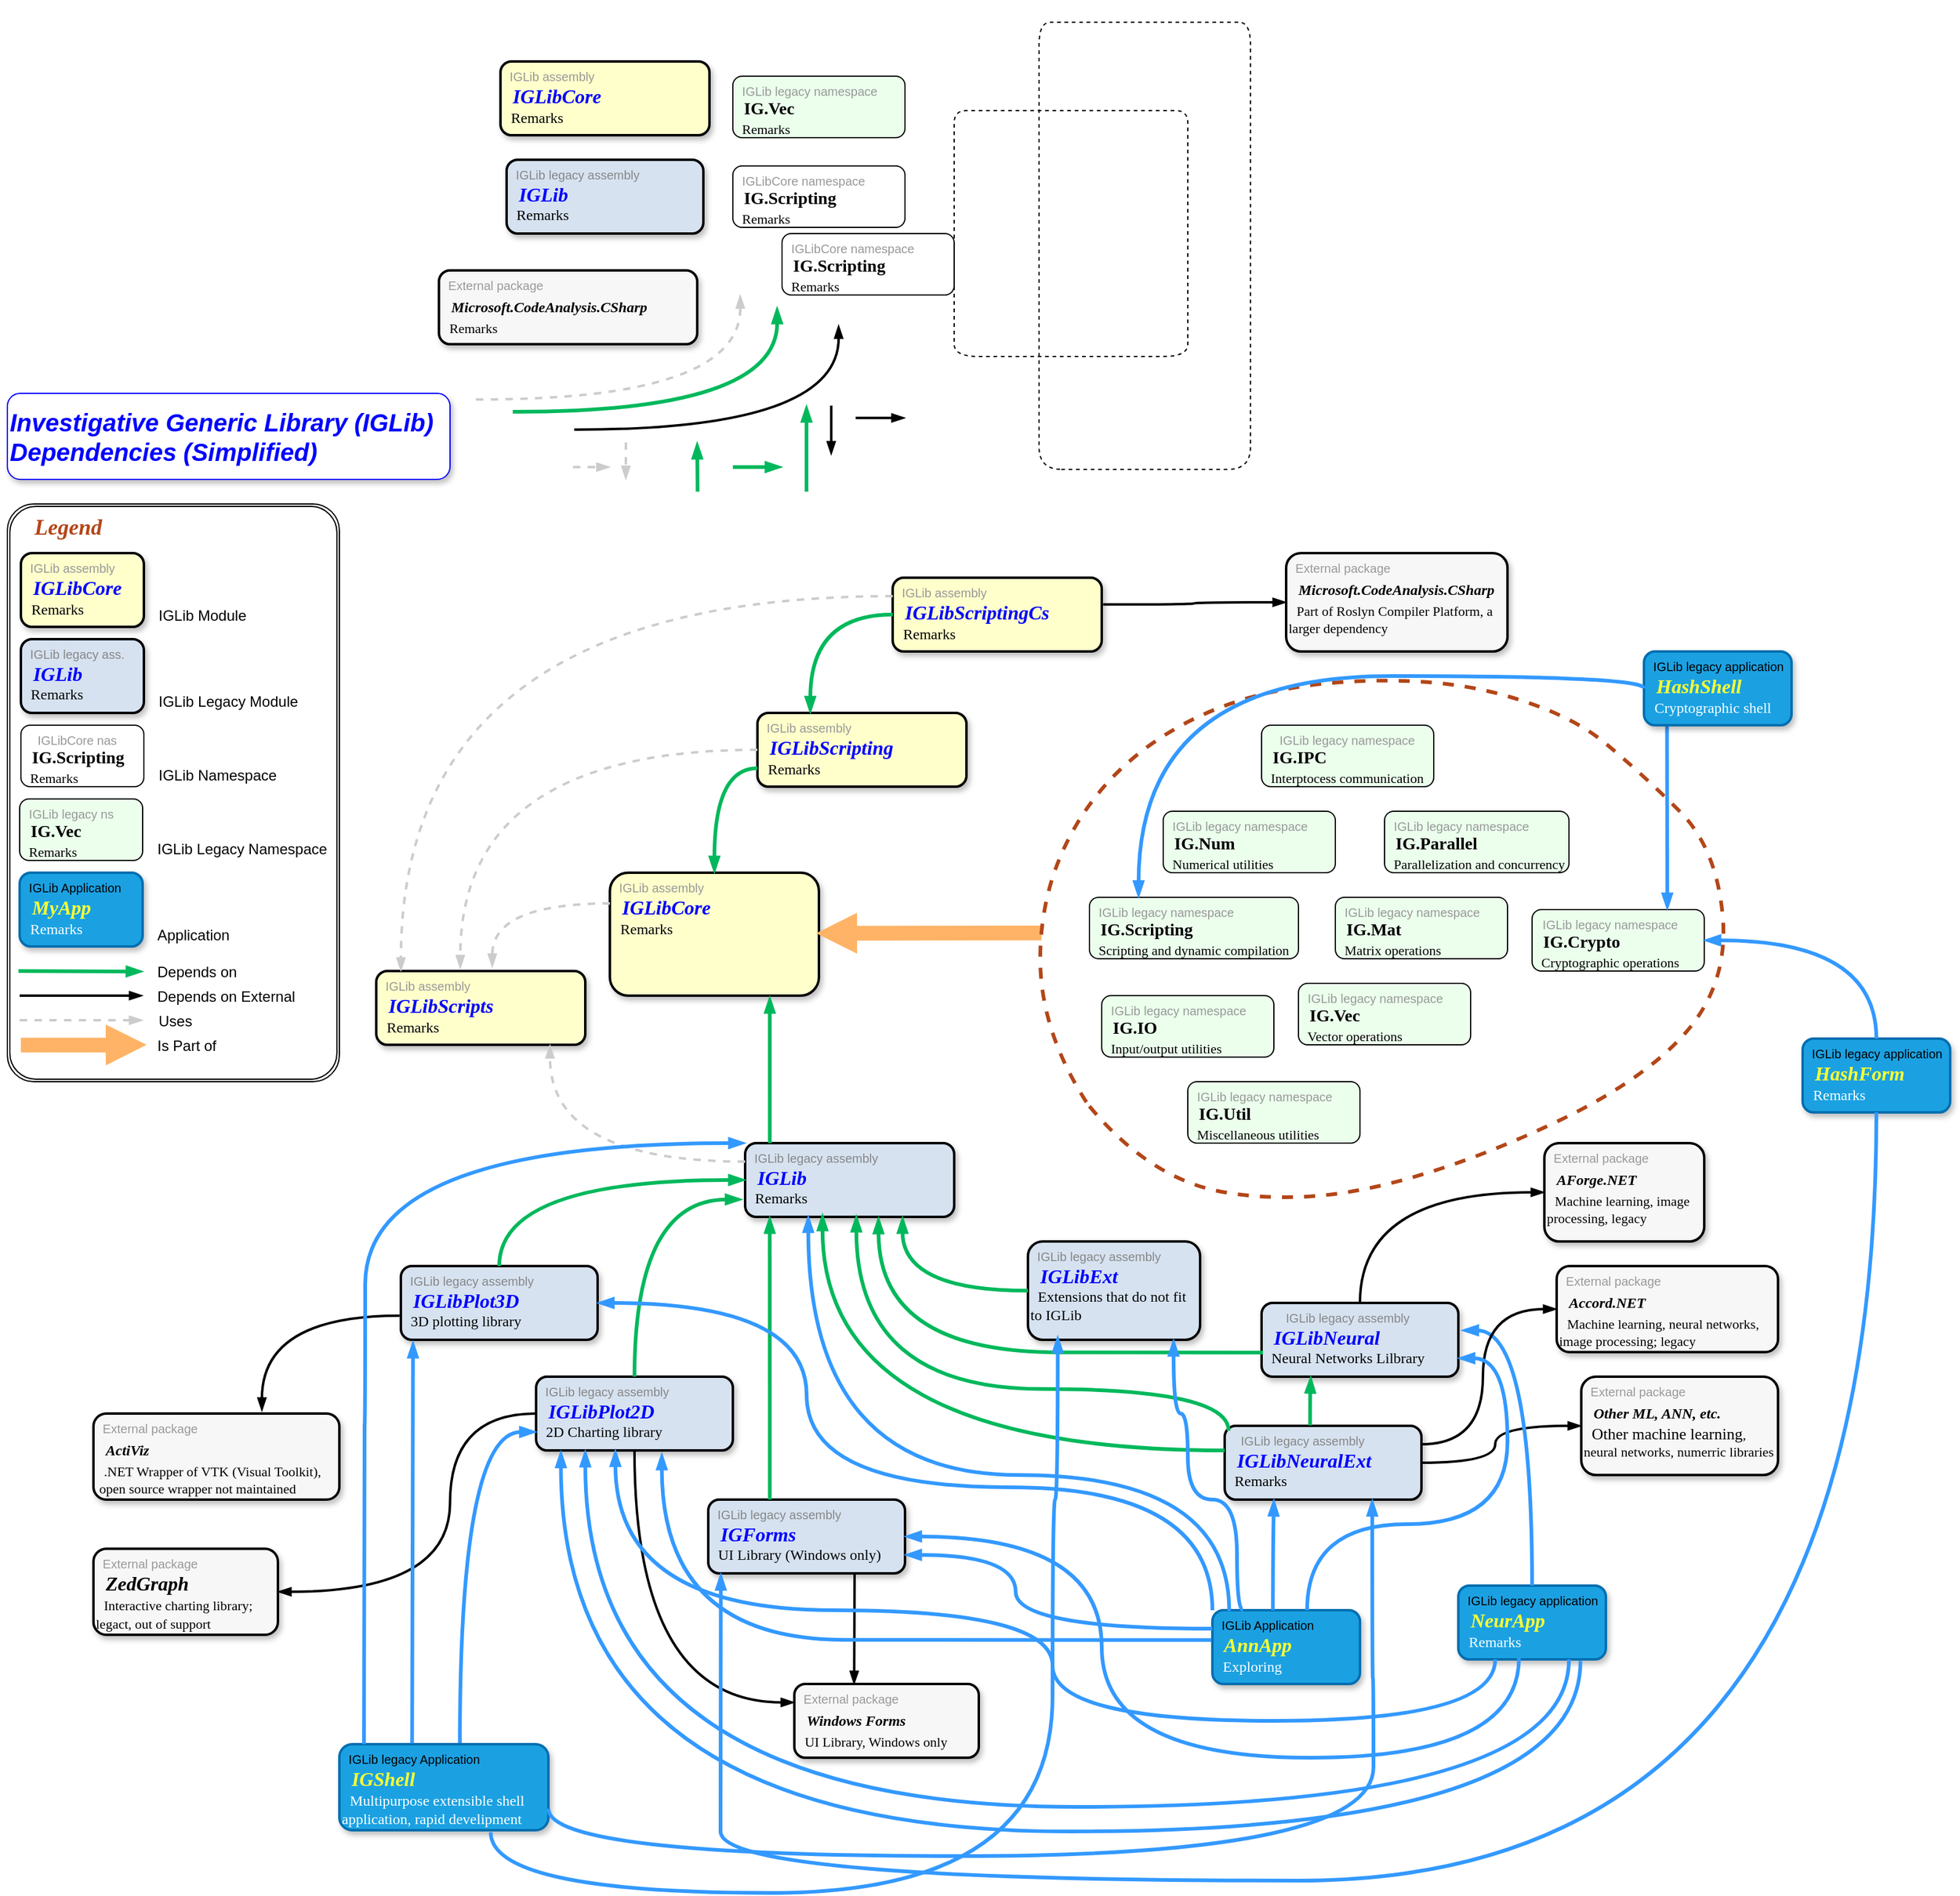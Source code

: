 <mxfile version="24.7.17">
  <diagram name="Page-1" id="dGgqecxT7cXPR3_WFMpN">
    <mxGraphModel dx="2457" dy="1925" grid="1" gridSize="10" guides="1" tooltips="1" connect="1" arrows="1" fold="1" page="0" pageScale="1" pageWidth="827" pageHeight="1169" math="0" shadow="0">
      <root>
        <mxCell id="0" />
        <mxCell id="1" parent="0" />
        <mxCell id="zRIL2eFRyF2cmr7uauDS-37" value="" style="endArrow=blockThin;html=1;rounded=0;edgeStyle=orthogonalEdgeStyle;elbow=vertical;curved=1;strokeWidth=3;strokeColor=#00B85C;exitX=1;exitY=0.5;exitDx=0;exitDy=0;entryX=0;entryY=0.5;entryDx=0;entryDy=0;endFill=1;" edge="1" parent="1">
          <mxGeometry width="50" height="50" relative="1" as="geometry">
            <mxPoint x="321" y="15" as="sourcePoint" />
            <mxPoint x="536" y="-70" as="targetPoint" />
          </mxGeometry>
        </mxCell>
        <mxCell id="zRIL2eFRyF2cmr7uauDS-29" value="&lt;b style=&quot;font-size: 20px;&quot;&gt;&lt;i style=&quot;&quot;&gt;&lt;font face=&quot;Helvetica&quot; color=&quot;#0000ff&quot; style=&quot;font-size: 20px;&quot;&gt;Investigative Generic Library (IGLib)&amp;nbsp;&lt;/font&gt;&lt;/i&gt;&lt;/b&gt;&lt;div style=&quot;font-size: 20px;&quot;&gt;&lt;div style=&quot;&quot;&gt;&lt;b style=&quot;&quot;&gt;&lt;i style=&quot;&quot;&gt;&lt;font face=&quot;Helvetica&quot; color=&quot;#0000ff&quot; style=&quot;font-size: 20px;&quot;&gt;Dependencies (Simplified)&lt;/font&gt;&lt;/i&gt;&lt;/b&gt;&lt;/div&gt;&lt;/div&gt;" style="rounded=1;whiteSpace=wrap;html=1;align=left;verticalAlign=middle;strokeColor=#0000FF;shadow=1;" vertex="1" parent="1">
          <mxGeometry x="-90" width="360" height="70" as="geometry" />
        </mxCell>
        <mxCell id="zRIL2eFRyF2cmr7uauDS-4" value="&lt;div style=&quot;font-size: 10px;&quot;&gt;&lt;font color=&quot;#999999&quot;&gt;&amp;nbsp; IGLib assembly&lt;/font&gt;&lt;/div&gt;&lt;div style=&quot;&quot;&gt;&lt;span style=&quot;background-color: initial;&quot;&gt;&lt;font size=&quot;1&quot; face=&quot;Times New Roman&quot; color=&quot;#0000ff&quot; style=&quot;&quot;&gt;&lt;b style=&quot;&quot;&gt;&lt;i style=&quot;font-size: 16px;&quot;&gt;&amp;nbsp; IGLibCore&lt;/i&gt;&lt;/b&gt;&lt;/font&gt;&lt;/span&gt;&lt;/div&gt;&lt;div style=&quot;&quot;&gt;&lt;font face=&quot;Times New Roman&quot; style=&quot;font-size: 13px;&quot;&gt;&amp;nbsp; &lt;/font&gt;&lt;font face=&quot;Times New Roman&quot; style=&quot;font-size: 12px;&quot;&gt;Remarks&lt;/font&gt;&lt;/div&gt;" style="rounded=1;whiteSpace=wrap;html=1;align=left;verticalAlign=top;gradientColor=none;strokeWidth=2;fillColor=#FFFFCC;strokeColor=default;shadow=1;" vertex="1" parent="1">
          <mxGeometry x="311" y="-270" width="170" height="60" as="geometry" />
        </mxCell>
        <mxCell id="zRIL2eFRyF2cmr7uauDS-23" value="&lt;div style=&quot;font-size: 10px;&quot;&gt;&lt;font color=&quot;#878787&quot;&gt;&amp;nbsp; IGLib legacy assembly&lt;/font&gt;&lt;/div&gt;&lt;div style=&quot;font-size: 16px;&quot;&gt;&lt;span style=&quot;background-color: initial;&quot;&gt;&lt;font face=&quot;Times New Roman&quot; color=&quot;#0000ff&quot; style=&quot;font-size: 16px;&quot;&gt;&lt;b style=&quot;&quot;&gt;&lt;i style=&quot;&quot;&gt;&amp;nbsp; IGLib&lt;/i&gt;&lt;/b&gt;&lt;/font&gt;&lt;/span&gt;&lt;/div&gt;&lt;div style=&quot;&quot;&gt;&lt;font face=&quot;Times New Roman&quot; style=&quot;font-size: 12px;&quot;&gt;&amp;nbsp; &lt;/font&gt;&lt;font face=&quot;Times New Roman&quot; style=&quot;font-size: 12px;&quot;&gt;Remarks&lt;/font&gt;&lt;/div&gt;" style="rounded=1;whiteSpace=wrap;html=1;align=left;verticalAlign=top;gradientColor=none;strokeWidth=2;fillColor=#D6E2F0;shadow=1;" vertex="1" parent="1">
          <mxGeometry x="316" y="-190" width="160" height="60" as="geometry" />
        </mxCell>
        <mxCell id="zRIL2eFRyF2cmr7uauDS-27" value="&lt;div style=&quot;text-align: center; font-size: 10px;&quot;&gt;&lt;font color=&quot;#999999&quot;&gt;&amp;nbsp; IGLib legacy namespace&lt;/font&gt;&lt;/div&gt;&lt;div style=&quot;&quot;&gt;&lt;span style=&quot;background-color: initial;&quot;&gt;&lt;font size=&quot;1&quot; face=&quot;Times New Roman&quot; style=&quot;&quot;&gt;&lt;b style=&quot;font-size: 14px;&quot;&gt;&amp;nbsp; IG.Vec&lt;/b&gt;&lt;/font&gt;&lt;/span&gt;&lt;/div&gt;&lt;div style=&quot;&quot;&gt;&lt;font face=&quot;Times New Roman&quot; style=&quot;font-size: 11px;&quot;&gt;&amp;nbsp; Remarks&lt;/font&gt;&lt;/div&gt;" style="rounded=1;whiteSpace=wrap;html=1;align=left;verticalAlign=top;strokeWidth=1;fillColor=#EBFFEC;" vertex="1" parent="1">
          <mxGeometry x="500" y="-258" width="140" height="50" as="geometry" />
        </mxCell>
        <mxCell id="zRIL2eFRyF2cmr7uauDS-35" value="&lt;div style=&quot;text-align: center; font-size: 10px;&quot;&gt;&lt;font color=&quot;#999999&quot;&gt;&amp;nbsp; IGLibCore namespace&lt;/font&gt;&lt;/div&gt;&lt;div style=&quot;&quot;&gt;&lt;span style=&quot;background-color: initial;&quot;&gt;&lt;font size=&quot;1&quot; face=&quot;Times New Roman&quot; style=&quot;&quot;&gt;&lt;b style=&quot;font-size: 14px;&quot;&gt;&amp;nbsp; IG.Scripting&lt;/b&gt;&lt;/font&gt;&lt;/span&gt;&lt;/div&gt;&lt;div style=&quot;&quot;&gt;&lt;font face=&quot;Times New Roman&quot; style=&quot;font-size: 11px;&quot;&gt;&amp;nbsp; Remarks&lt;/font&gt;&lt;/div&gt;" style="rounded=1;whiteSpace=wrap;html=1;align=left;verticalAlign=top;strokeWidth=1;" vertex="1" parent="1">
          <mxGeometry x="500" y="-185" width="140" height="50" as="geometry" />
        </mxCell>
        <mxCell id="zRIL2eFRyF2cmr7uauDS-36" style="edgeStyle=orthogonalEdgeStyle;rounded=0;orthogonalLoop=1;jettySize=auto;html=1;exitX=0.5;exitY=1;exitDx=0;exitDy=0;" edge="1" parent="1" source="zRIL2eFRyF2cmr7uauDS-27" target="zRIL2eFRyF2cmr7uauDS-27">
          <mxGeometry relative="1" as="geometry" />
        </mxCell>
        <mxCell id="zRIL2eFRyF2cmr7uauDS-45" value="" style="group" vertex="1" connectable="0" parent="1">
          <mxGeometry x="740" y="-320" width="190" height="400" as="geometry" />
        </mxCell>
        <mxCell id="zRIL2eFRyF2cmr7uauDS-46" value="" style="curved=1;endArrow=none;html=1;rounded=0;endFill=0;dashed=1;shadow=0;" edge="1" parent="zRIL2eFRyF2cmr7uauDS-45">
          <mxGeometry width="50" height="50" relative="1" as="geometry">
            <mxPoint x="27.143" y="381.818" as="sourcePoint" />
            <mxPoint x="27.143" y="381.818" as="targetPoint" />
            <Array as="points">
              <mxPoint x="63.333" y="381.818" />
              <mxPoint x="144.762" y="381.818" />
              <mxPoint x="180.952" y="381.818" />
              <mxPoint x="180.952" y="345.455" />
              <mxPoint x="180.952" y="218.182" />
              <mxPoint x="180.952" y="54.545" />
              <mxPoint x="180.952" y="18.182" />
              <mxPoint x="162.857" y="18.182" />
              <mxPoint x="27.143" y="18.182" />
              <mxPoint x="9.048" y="18.182" />
              <mxPoint x="9.048" y="54.545" />
              <mxPoint x="9.048" y="345.455" />
              <mxPoint x="9.048" y="381.818" />
            </Array>
          </mxGeometry>
        </mxCell>
        <mxCell id="zRIL2eFRyF2cmr7uauDS-47" value="" style="rounded=0;whiteSpace=wrap;html=1;fillColor=none;strokeColor=none;" vertex="1" parent="zRIL2eFRyF2cmr7uauDS-45">
          <mxGeometry width="190" height="400" as="geometry" />
        </mxCell>
        <mxCell id="zRIL2eFRyF2cmr7uauDS-48" value="" style="group" vertex="1" connectable="0" parent="1">
          <mxGeometry x="670" y="-240" width="210" height="220" as="geometry" />
        </mxCell>
        <mxCell id="zRIL2eFRyF2cmr7uauDS-31" value="" style="curved=1;endArrow=none;html=1;rounded=0;endFill=0;dashed=1;shadow=0;" edge="1" parent="zRIL2eFRyF2cmr7uauDS-48">
          <mxGeometry width="50" height="50" relative="1" as="geometry">
            <mxPoint x="30" y="210" as="sourcePoint" />
            <mxPoint x="30" y="210" as="targetPoint" />
            <Array as="points">
              <mxPoint x="70" y="210" />
              <mxPoint x="160" y="210" />
              <mxPoint x="200" y="210" />
              <mxPoint x="200" y="190" />
              <mxPoint x="200" y="120" />
              <mxPoint x="200" y="30" />
              <mxPoint x="200" y="10" />
              <mxPoint x="180" y="10" />
              <mxPoint x="30" y="10" />
              <mxPoint x="10" y="10" />
              <mxPoint x="10" y="30" />
              <mxPoint x="10" y="190" />
              <mxPoint x="10" y="210" />
            </Array>
          </mxGeometry>
        </mxCell>
        <mxCell id="zRIL2eFRyF2cmr7uauDS-43" value="" style="rounded=0;whiteSpace=wrap;html=1;fillColor=none;strokeColor=none;" vertex="1" parent="zRIL2eFRyF2cmr7uauDS-48">
          <mxGeometry width="210" height="220" as="geometry" />
        </mxCell>
        <mxCell id="zRIL2eFRyF2cmr7uauDS-49" value="&lt;div style=&quot;text-align: center; font-size: 10px;&quot;&gt;&lt;font color=&quot;#878787&quot;&gt;&amp;nbsp; IGLib legacy assembly&lt;/font&gt;&lt;/div&gt;&lt;div style=&quot;font-size: 16px;&quot;&gt;&lt;span style=&quot;background-color: initial;&quot;&gt;&lt;font face=&quot;Times New Roman&quot; color=&quot;#0000ff&quot; style=&quot;font-size: 16px;&quot;&gt;&lt;b style=&quot;&quot;&gt;&lt;i style=&quot;&quot;&gt;&amp;nbsp; IGLib&lt;/i&gt;&lt;/b&gt;&lt;/font&gt;&lt;/span&gt;&lt;/div&gt;&lt;div style=&quot;&quot;&gt;&lt;font face=&quot;Times New Roman&quot; style=&quot;font-size: 12px;&quot;&gt;&amp;nbsp; Remarks&lt;/font&gt;&lt;/div&gt;" style="rounded=1;whiteSpace=wrap;html=1;align=left;verticalAlign=top;gradientColor=none;strokeWidth=2;fillColor=#D6E2F0;shadow=1;" vertex="1" parent="1">
          <mxGeometry x="510" y="610" width="170" height="60" as="geometry" />
        </mxCell>
        <mxCell id="zRIL2eFRyF2cmr7uauDS-50" value="&lt;div style=&quot;font-size: 10px;&quot;&gt;&lt;font color=&quot;#878787&quot;&gt;&amp;nbsp; IGLib legacy assembly&lt;/font&gt;&lt;/div&gt;&lt;div style=&quot;font-size: 16px;&quot;&gt;&lt;span style=&quot;background-color: initial;&quot;&gt;&lt;font face=&quot;Times New Roman&quot; color=&quot;#0000ff&quot; style=&quot;font-size: 16px;&quot;&gt;&lt;b style=&quot;&quot;&gt;&lt;i style=&quot;&quot;&gt;&amp;nbsp; IGLibExt&lt;/i&gt;&lt;/b&gt;&lt;/font&gt;&lt;/span&gt;&lt;/div&gt;&lt;div style=&quot;&quot;&gt;&lt;font face=&quot;Times New Roman&quot; style=&quot;font-size: 12px;&quot;&gt;&amp;nbsp; Extensions that do not fit to IGLib&lt;/font&gt;&lt;/div&gt;" style="rounded=1;whiteSpace=wrap;html=1;align=left;verticalAlign=top;gradientColor=none;strokeWidth=2;fillColor=#D6E2F0;shadow=1;" vertex="1" parent="1">
          <mxGeometry x="740" y="690" width="140" height="80" as="geometry" />
        </mxCell>
        <mxCell id="zRIL2eFRyF2cmr7uauDS-51" value="&lt;div style=&quot;font-size: 10px;&quot;&gt;&lt;font color=&quot;#999999&quot;&gt;&amp;nbsp; IGLib assembly&lt;/font&gt;&lt;/div&gt;&lt;div style=&quot;&quot;&gt;&lt;span style=&quot;background-color: initial;&quot;&gt;&lt;font size=&quot;1&quot; face=&quot;Times New Roman&quot; color=&quot;#0000ff&quot; style=&quot;&quot;&gt;&lt;b style=&quot;&quot;&gt;&lt;i style=&quot;font-size: 16px;&quot;&gt;&amp;nbsp; IGLibScripts&lt;/i&gt;&lt;/b&gt;&lt;/font&gt;&lt;/span&gt;&lt;/div&gt;&lt;div style=&quot;&quot;&gt;&lt;font face=&quot;Times New Roman&quot; style=&quot;font-size: 13px;&quot;&gt;&amp;nbsp; &lt;/font&gt;&lt;font face=&quot;Times New Roman&quot; style=&quot;font-size: 12px;&quot;&gt;Remarks&lt;/font&gt;&lt;/div&gt;" style="rounded=1;whiteSpace=wrap;html=1;align=left;verticalAlign=top;gradientColor=none;strokeWidth=2;fillColor=#FFFFCC;strokeColor=default;shadow=1;" vertex="1" parent="1">
          <mxGeometry x="210" y="470" width="170" height="60" as="geometry" />
        </mxCell>
        <mxCell id="zRIL2eFRyF2cmr7uauDS-52" value="" style="endArrow=blockThin;html=1;rounded=0;edgeStyle=orthogonalEdgeStyle;elbow=vertical;curved=1;strokeWidth=2;strokeColor=#CCCCCC;exitX=1;exitY=0.5;exitDx=0;exitDy=0;entryX=0;entryY=0.5;entryDx=0;entryDy=0;endFill=1;dashed=1;" edge="1" parent="1">
          <mxGeometry width="50" height="50" relative="1" as="geometry">
            <mxPoint x="291" y="5" as="sourcePoint" />
            <mxPoint x="506" y="-80" as="targetPoint" />
          </mxGeometry>
        </mxCell>
        <mxCell id="zRIL2eFRyF2cmr7uauDS-53" value="&lt;div style=&quot;font-size: 10px;&quot;&gt;&lt;font color=&quot;#999999&quot;&gt;&amp;nbsp; IGLib assembly&lt;/font&gt;&lt;/div&gt;&lt;div style=&quot;&quot;&gt;&lt;span style=&quot;background-color: initial;&quot;&gt;&lt;font size=&quot;1&quot; face=&quot;Times New Roman&quot; color=&quot;#0000ff&quot; style=&quot;&quot;&gt;&lt;b style=&quot;&quot;&gt;&lt;i style=&quot;font-size: 16px;&quot;&gt;&amp;nbsp; IGLibCore&lt;/i&gt;&lt;/b&gt;&lt;/font&gt;&lt;/span&gt;&lt;/div&gt;&lt;div style=&quot;&quot;&gt;&lt;font face=&quot;Times New Roman&quot; style=&quot;font-size: 13px;&quot;&gt;&amp;nbsp; &lt;/font&gt;&lt;font face=&quot;Times New Roman&quot; style=&quot;font-size: 12px;&quot;&gt;Remarks&lt;/font&gt;&lt;/div&gt;" style="rounded=1;whiteSpace=wrap;html=1;align=left;verticalAlign=top;gradientColor=none;strokeWidth=2;fillColor=#FFFFCC;strokeColor=default;shadow=1;" vertex="1" parent="1">
          <mxGeometry x="400" y="390" width="170" height="100" as="geometry" />
        </mxCell>
        <mxCell id="zRIL2eFRyF2cmr7uauDS-54" value="" style="endArrow=blockThin;html=1;rounded=0;edgeStyle=orthogonalEdgeStyle;elbow=vertical;curved=1;strokeWidth=2;strokeColor=#000000;exitX=1;exitY=0.5;exitDx=0;exitDy=0;entryX=0;entryY=0.5;entryDx=0;entryDy=0;endFill=1;" edge="1" parent="1">
          <mxGeometry width="50" height="50" relative="1" as="geometry">
            <mxPoint x="371" y="29.48" as="sourcePoint" />
            <mxPoint x="586" y="-55.52" as="targetPoint" />
          </mxGeometry>
        </mxCell>
        <mxCell id="zRIL2eFRyF2cmr7uauDS-55" value="&lt;div style=&quot;font-size: 10px;&quot;&gt;&lt;font color=&quot;#878787&quot;&gt;&amp;nbsp; IGLib legacy assembly&lt;/font&gt;&lt;/div&gt;&lt;div style=&quot;font-size: 16px;&quot;&gt;&lt;span style=&quot;background-color: initial;&quot;&gt;&lt;font face=&quot;Times New Roman&quot; color=&quot;#0000ff&quot; style=&quot;font-size: 16px;&quot;&gt;&lt;b style=&quot;&quot;&gt;&lt;i style=&quot;&quot;&gt;&amp;nbsp; IGForms&lt;/i&gt;&lt;/b&gt;&lt;/font&gt;&lt;/span&gt;&lt;/div&gt;&lt;div style=&quot;&quot;&gt;&lt;font face=&quot;Times New Roman&quot; style=&quot;font-size: 12px;&quot;&gt;&amp;nbsp; UI Library (Windows only)&lt;/font&gt;&lt;/div&gt;" style="rounded=1;whiteSpace=wrap;html=1;align=left;verticalAlign=top;gradientColor=none;strokeWidth=2;fillColor=#D6E2F0;shadow=1;" vertex="1" parent="1">
          <mxGeometry x="480" y="900" width="160" height="60" as="geometry" />
        </mxCell>
        <mxCell id="zRIL2eFRyF2cmr7uauDS-58" value="&lt;div style=&quot;text-align: justify; font-size: 10px;&quot;&gt;&lt;font color=&quot;#999999&quot;&gt;&amp;nbsp; External package&lt;/font&gt;&lt;/div&gt;&lt;div style=&quot;&quot;&gt;&lt;span style=&quot;background-color: initial;&quot;&gt;&lt;font size=&quot;1&quot; face=&quot;Times New Roman&quot; style=&quot;&quot;&gt;&lt;b style=&quot;&quot;&gt;&lt;i style=&quot;font-size: 16px;&quot;&gt;&lt;font color=&quot;#0000ff&quot;&gt;&amp;nbsp;&lt;/font&gt; &lt;/i&gt;&lt;/b&gt;&lt;/font&gt;&lt;/span&gt;&lt;span style=&quot;background-color: initial; font-size: 14px;&quot;&gt;&lt;font face=&quot;Times New Roman&quot;&gt;&lt;b style=&quot;&quot;&gt;&lt;i style=&quot;font-size: 12px;&quot;&gt;Microsoft.CodeAnalysis.CSharp&lt;/i&gt;&lt;/b&gt;&lt;/font&gt;&lt;/span&gt;&lt;/div&gt;&lt;div style=&quot;&quot;&gt;&lt;font face=&quot;Times New Roman&quot; style=&quot;font-size: 13px;&quot;&gt;&amp;nbsp; &lt;/font&gt;&lt;font face=&quot;Times New Roman&quot; style=&quot;font-size: 11px;&quot;&gt;Part of Roslyn Compiler Platform, a larger dependency&lt;/font&gt;&lt;/div&gt;" style="rounded=1;whiteSpace=wrap;html=1;align=left;verticalAlign=top;gradientColor=none;strokeWidth=2;fillColor=#F7F7F7;strokeColor=default;shadow=1;" vertex="1" parent="1">
          <mxGeometry x="950" y="130" width="180" height="80" as="geometry" />
        </mxCell>
        <mxCell id="zRIL2eFRyF2cmr7uauDS-59" value="&lt;div style=&quot;text-align: center; font-size: 10px;&quot;&gt;&lt;font color=&quot;#878787&quot;&gt;&amp;nbsp; IGLib legacy assembly&lt;/font&gt;&lt;/div&gt;&lt;div style=&quot;font-size: 16px;&quot;&gt;&lt;span style=&quot;background-color: initial;&quot;&gt;&lt;font face=&quot;Times New Roman&quot; color=&quot;#0000ff&quot; style=&quot;font-size: 16px;&quot;&gt;&lt;b style=&quot;&quot;&gt;&lt;i style=&quot;&quot;&gt;&amp;nbsp; IGLibNeural&lt;/i&gt;&lt;/b&gt;&lt;/font&gt;&lt;/span&gt;&lt;/div&gt;&lt;div style=&quot;&quot;&gt;&lt;font face=&quot;Times New Roman&quot; style=&quot;font-size: 12px;&quot;&gt;&amp;nbsp; Neural Networks Lilbrary&lt;/font&gt;&lt;/div&gt;" style="rounded=1;whiteSpace=wrap;html=1;align=left;verticalAlign=top;gradientColor=none;strokeWidth=2;fillColor=#D6E2F0;shadow=1;" vertex="1" parent="1">
          <mxGeometry x="930" y="740" width="160" height="60" as="geometry" />
        </mxCell>
        <mxCell id="zRIL2eFRyF2cmr7uauDS-60" value="&lt;div style=&quot;text-align: center; font-size: 10px;&quot;&gt;&lt;font color=&quot;#878787&quot;&gt;&amp;nbsp; IGLib legacy assembly&lt;/font&gt;&lt;/div&gt;&lt;div style=&quot;font-size: 16px;&quot;&gt;&lt;span style=&quot;background-color: initial;&quot;&gt;&lt;font face=&quot;Times New Roman&quot; color=&quot;#0000ff&quot; style=&quot;font-size: 16px;&quot;&gt;&lt;b style=&quot;&quot;&gt;&lt;i style=&quot;&quot;&gt;&amp;nbsp; IGLibNeuralExt&lt;/i&gt;&lt;/b&gt;&lt;/font&gt;&lt;/span&gt;&lt;/div&gt;&lt;div style=&quot;&quot;&gt;&lt;font face=&quot;Times New Roman&quot; style=&quot;font-size: 12px;&quot;&gt;&amp;nbsp; Remarks&lt;/font&gt;&lt;/div&gt;" style="rounded=1;whiteSpace=wrap;html=1;align=left;verticalAlign=top;gradientColor=none;strokeWidth=2;fillColor=#D6E2F0;shadow=1;" vertex="1" parent="1">
          <mxGeometry x="900" y="840" width="160" height="60" as="geometry" />
        </mxCell>
        <mxCell id="zRIL2eFRyF2cmr7uauDS-61" value="&lt;div style=&quot;text-align: center; font-size: 10px;&quot;&gt;&lt;font color=&quot;#878787&quot;&gt;&amp;nbsp; IGLib legacy assembly&lt;/font&gt;&lt;/div&gt;&lt;div style=&quot;font-size: 16px;&quot;&gt;&lt;span style=&quot;background-color: initial;&quot;&gt;&lt;font face=&quot;Times New Roman&quot; color=&quot;#0000ff&quot; style=&quot;font-size: 16px;&quot;&gt;&lt;b style=&quot;&quot;&gt;&lt;i style=&quot;&quot;&gt;&amp;nbsp; IGLibPlot2D&lt;/i&gt;&lt;/b&gt;&lt;/font&gt;&lt;/span&gt;&lt;/div&gt;&lt;div style=&quot;&quot;&gt;&lt;font face=&quot;Times New Roman&quot; style=&quot;font-size: 12px;&quot;&gt;&amp;nbsp; 2D Charting library&lt;/font&gt;&lt;/div&gt;" style="rounded=1;whiteSpace=wrap;html=1;align=left;verticalAlign=top;gradientColor=none;strokeWidth=2;fillColor=#D6E2F0;shadow=1;" vertex="1" parent="1">
          <mxGeometry x="340" y="800" width="160" height="60" as="geometry" />
        </mxCell>
        <mxCell id="zRIL2eFRyF2cmr7uauDS-62" value="&lt;div style=&quot;text-align: center; font-size: 10px;&quot;&gt;&lt;font color=&quot;#878787&quot;&gt;&amp;nbsp; IGLib legacy assembly&lt;/font&gt;&lt;/div&gt;&lt;div style=&quot;font-size: 16px;&quot;&gt;&lt;span style=&quot;background-color: initial;&quot;&gt;&lt;font face=&quot;Times New Roman&quot; color=&quot;#0000ff&quot; style=&quot;font-size: 16px;&quot;&gt;&lt;b style=&quot;&quot;&gt;&lt;i style=&quot;&quot;&gt;&amp;nbsp; IGLibPlot3D&lt;/i&gt;&lt;/b&gt;&lt;/font&gt;&lt;/span&gt;&lt;/div&gt;&lt;div style=&quot;&quot;&gt;&lt;font face=&quot;Times New Roman&quot; style=&quot;font-size: 12px;&quot;&gt;&amp;nbsp; 3D plotting library&lt;/font&gt;&lt;/div&gt;" style="rounded=1;whiteSpace=wrap;html=1;align=left;verticalAlign=top;gradientColor=none;strokeWidth=2;fillColor=#D6E2F0;shadow=1;" vertex="1" parent="1">
          <mxGeometry x="230" y="710" width="160" height="60" as="geometry" />
        </mxCell>
        <mxCell id="zRIL2eFRyF2cmr7uauDS-65" value="&lt;div style=&quot;font-size: 10px;&quot;&gt;&lt;font color=&quot;#999999&quot;&gt;&amp;nbsp; IGLib assembly&lt;/font&gt;&lt;/div&gt;&lt;div style=&quot;&quot;&gt;&lt;span style=&quot;background-color: initial;&quot;&gt;&lt;font size=&quot;1&quot; face=&quot;Times New Roman&quot; color=&quot;#0000ff&quot; style=&quot;&quot;&gt;&lt;b style=&quot;&quot;&gt;&lt;i style=&quot;font-size: 16px;&quot;&gt;&amp;nbsp; IGLibScripting&lt;/i&gt;&lt;/b&gt;&lt;/font&gt;&lt;/span&gt;&lt;/div&gt;&lt;div style=&quot;&quot;&gt;&lt;font face=&quot;Times New Roman&quot; style=&quot;font-size: 13px;&quot;&gt;&amp;nbsp; &lt;/font&gt;&lt;font face=&quot;Times New Roman&quot; style=&quot;font-size: 12px;&quot;&gt;Remarks&lt;/font&gt;&lt;/div&gt;" style="rounded=1;whiteSpace=wrap;html=1;align=left;verticalAlign=top;gradientColor=none;strokeWidth=2;fillColor=#FFFFCC;strokeColor=default;shadow=1;" vertex="1" parent="1">
          <mxGeometry x="520" y="260" width="170" height="60" as="geometry" />
        </mxCell>
        <mxCell id="zRIL2eFRyF2cmr7uauDS-84" value="&lt;div style=&quot;font-size: 10px;&quot;&gt;&lt;font color=&quot;#999999&quot;&gt;&amp;nbsp; IGLib assembly&lt;/font&gt;&lt;/div&gt;&lt;div style=&quot;&quot;&gt;&lt;span style=&quot;background-color: initial;&quot;&gt;&lt;font size=&quot;1&quot; face=&quot;Times New Roman&quot; color=&quot;#0000ff&quot; style=&quot;&quot;&gt;&lt;b style=&quot;&quot;&gt;&lt;i style=&quot;font-size: 16px;&quot;&gt;&amp;nbsp; IGLibScriptingCs&lt;/i&gt;&lt;/b&gt;&lt;/font&gt;&lt;/span&gt;&lt;/div&gt;&lt;div style=&quot;&quot;&gt;&lt;font face=&quot;Times New Roman&quot; style=&quot;font-size: 13px;&quot;&gt;&amp;nbsp; &lt;/font&gt;&lt;font face=&quot;Times New Roman&quot; style=&quot;font-size: 12px;&quot;&gt;Remarks&lt;/font&gt;&lt;/div&gt;" style="rounded=1;whiteSpace=wrap;html=1;align=left;verticalAlign=top;gradientColor=none;strokeWidth=2;fillColor=#FFFFCC;strokeColor=default;shadow=1;" vertex="1" parent="1">
          <mxGeometry x="630" y="150" width="170" height="60" as="geometry" />
        </mxCell>
        <mxCell id="zRIL2eFRyF2cmr7uauDS-85" value="&lt;div style=&quot;text-align: justify; font-size: 10px;&quot;&gt;&lt;font color=&quot;#999999&quot;&gt;&amp;nbsp; External package&lt;/font&gt;&lt;/div&gt;&lt;div style=&quot;&quot;&gt;&lt;span style=&quot;background-color: initial;&quot;&gt;&lt;font size=&quot;1&quot; face=&quot;Times New Roman&quot; style=&quot;&quot;&gt;&lt;b style=&quot;&quot;&gt;&lt;i style=&quot;font-size: 16px;&quot;&gt;&lt;font color=&quot;#0000ff&quot;&gt;&amp;nbsp;&lt;/font&gt; &lt;/i&gt;&lt;/b&gt;&lt;/font&gt;&lt;/span&gt;&lt;span style=&quot;background-color: initial; font-size: 14px;&quot;&gt;&lt;font face=&quot;Times New Roman&quot;&gt;&lt;b style=&quot;&quot;&gt;&lt;i style=&quot;font-size: 12px;&quot;&gt;Microsoft.CodeAnalysis.CSharp&lt;/i&gt;&lt;/b&gt;&lt;/font&gt;&lt;/span&gt;&lt;/div&gt;&lt;div style=&quot;&quot;&gt;&lt;font face=&quot;Times New Roman&quot; style=&quot;font-size: 13px;&quot;&gt;&amp;nbsp; &lt;/font&gt;&lt;font face=&quot;Times New Roman&quot; style=&quot;font-size: 11px;&quot;&gt;Remarks&lt;/font&gt;&lt;/div&gt;" style="rounded=1;whiteSpace=wrap;html=1;align=left;verticalAlign=top;gradientColor=none;strokeWidth=2;fillColor=#F7F7F7;strokeColor=default;shadow=1;" vertex="1" parent="1">
          <mxGeometry x="261" y="-100" width="210" height="60" as="geometry" />
        </mxCell>
        <mxCell id="zRIL2eFRyF2cmr7uauDS-90" value="" style="endArrow=blockThin;html=1;rounded=0;edgeStyle=orthogonalEdgeStyle;elbow=vertical;curved=1;strokeWidth=3;strokeColor=#00B85C;endFill=1;" edge="1" parent="1">
          <mxGeometry width="50" height="50" relative="1" as="geometry">
            <mxPoint x="500" y="60" as="sourcePoint" />
            <mxPoint x="539.69" y="60" as="targetPoint" />
            <Array as="points">
              <mxPoint x="500" y="60" />
            </Array>
          </mxGeometry>
        </mxCell>
        <mxCell id="zRIL2eFRyF2cmr7uauDS-91" value="" style="endArrow=blockThin;html=1;rounded=0;edgeStyle=orthogonalEdgeStyle;elbow=vertical;curved=1;strokeWidth=3;strokeColor=#00B85C;endFill=1;exitX=0;exitY=0.75;exitDx=0;exitDy=0;entryX=0.5;entryY=0;entryDx=0;entryDy=0;" edge="1" parent="1" source="zRIL2eFRyF2cmr7uauDS-65" target="zRIL2eFRyF2cmr7uauDS-53">
          <mxGeometry width="50" height="50" relative="1" as="geometry">
            <mxPoint x="516" y="169.6" as="sourcePoint" />
            <mxPoint x="320" y="170" as="targetPoint" />
            <Array as="points">
              <mxPoint x="485" y="305" />
            </Array>
          </mxGeometry>
        </mxCell>
        <mxCell id="zRIL2eFRyF2cmr7uauDS-92" value="" style="endArrow=blockThin;html=1;rounded=0;edgeStyle=orthogonalEdgeStyle;elbow=vertical;curved=1;strokeWidth=2;strokeColor=#CCCCCC;endFill=1;dashed=1;entryX=0.555;entryY=-0.052;entryDx=0;entryDy=0;exitX=0;exitY=0.25;exitDx=0;exitDy=0;entryPerimeter=0;" edge="1" parent="1" source="zRIL2eFRyF2cmr7uauDS-53" target="zRIL2eFRyF2cmr7uauDS-51">
          <mxGeometry width="50" height="50" relative="1" as="geometry">
            <mxPoint x="320" y="417" as="sourcePoint" />
            <mxPoint x="250" y="417" as="targetPoint" />
            <Array as="points">
              <mxPoint x="304" y="415" />
            </Array>
          </mxGeometry>
        </mxCell>
        <mxCell id="zRIL2eFRyF2cmr7uauDS-93" value="" style="endArrow=blockThin;html=1;rounded=0;edgeStyle=orthogonalEdgeStyle;elbow=vertical;curved=1;strokeWidth=2;strokeColor=#CCCCCC;endFill=1;dashed=1;" edge="1" parent="1">
          <mxGeometry width="50" height="50" relative="1" as="geometry">
            <mxPoint x="370" y="60" as="sourcePoint" />
            <mxPoint x="400" y="60" as="targetPoint" />
          </mxGeometry>
        </mxCell>
        <mxCell id="zRIL2eFRyF2cmr7uauDS-94" value="" style="endArrow=blockThin;html=1;rounded=0;edgeStyle=orthogonalEdgeStyle;elbow=vertical;curved=1;strokeWidth=2;strokeColor=#CCCCCC;endFill=1;dashed=1;" edge="1" parent="1">
          <mxGeometry width="50" height="50" relative="1" as="geometry">
            <mxPoint x="413" y="39.95" as="sourcePoint" />
            <mxPoint x="413" y="70" as="targetPoint" />
          </mxGeometry>
        </mxCell>
        <mxCell id="zRIL2eFRyF2cmr7uauDS-95" value="" style="endArrow=blockThin;html=1;rounded=0;edgeStyle=orthogonalEdgeStyle;elbow=vertical;curved=1;strokeWidth=2;strokeColor=#000000;endFill=1;exitX=0.5;exitY=0;exitDx=0;exitDy=0;entryX=0;entryY=0.5;entryDx=0;entryDy=0;" edge="1" parent="1" source="zRIL2eFRyF2cmr7uauDS-59" target="zRIL2eFRyF2cmr7uauDS-104">
          <mxGeometry width="50" height="50" relative="1" as="geometry">
            <mxPoint x="1090" y="730" as="sourcePoint" />
            <mxPoint x="1160" y="660" as="targetPoint" />
            <Array as="points">
              <mxPoint x="1010" y="650" />
            </Array>
          </mxGeometry>
        </mxCell>
        <mxCell id="zRIL2eFRyF2cmr7uauDS-96" value="" style="endArrow=blockThin;html=1;rounded=0;edgeStyle=orthogonalEdgeStyle;elbow=vertical;curved=1;strokeWidth=2;strokeColor=#000000;endFill=1;" edge="1" parent="1">
          <mxGeometry width="50" height="50" relative="1" as="geometry">
            <mxPoint x="580" y="10" as="sourcePoint" />
            <mxPoint x="580" y="50" as="targetPoint" />
          </mxGeometry>
        </mxCell>
        <mxCell id="zRIL2eFRyF2cmr7uauDS-97" value="" style="endArrow=blockThin;html=1;rounded=0;edgeStyle=orthogonalEdgeStyle;elbow=vertical;curved=1;strokeWidth=3;strokeColor=#00B85C;endFill=1;exitX=0;exitY=0.5;exitDx=0;exitDy=0;entryX=0.25;entryY=0;entryDx=0;entryDy=0;" edge="1" parent="1" source="zRIL2eFRyF2cmr7uauDS-84" target="zRIL2eFRyF2cmr7uauDS-65">
          <mxGeometry width="50" height="50" relative="1" as="geometry">
            <mxPoint x="605" y="150" as="sourcePoint" />
            <mxPoint x="570" y="250" as="targetPoint" />
            <Array as="points">
              <mxPoint x="563" y="180" />
              <mxPoint x="563" y="260" />
            </Array>
          </mxGeometry>
        </mxCell>
        <mxCell id="zRIL2eFRyF2cmr7uauDS-98" value="" style="endArrow=blockThin;html=1;rounded=0;edgeStyle=orthogonalEdgeStyle;elbow=vertical;curved=1;strokeWidth=2;strokeColor=#CCCCCC;endFill=1;dashed=1;exitX=0;exitY=0.5;exitDx=0;exitDy=0;entryX=0.402;entryY=-0.034;entryDx=0;entryDy=0;entryPerimeter=0;" edge="1" parent="1" source="zRIL2eFRyF2cmr7uauDS-65" target="zRIL2eFRyF2cmr7uauDS-51">
          <mxGeometry width="50" height="50" relative="1" as="geometry">
            <mxPoint x="363" y="420" as="sourcePoint" />
            <mxPoint x="280" y="470" as="targetPoint" />
          </mxGeometry>
        </mxCell>
        <mxCell id="zRIL2eFRyF2cmr7uauDS-99" value="" style="endArrow=blockThin;html=1;rounded=0;edgeStyle=orthogonalEdgeStyle;elbow=vertical;curved=1;strokeWidth=2;strokeColor=#CCCCCC;endFill=1;dashed=1;exitX=0;exitY=0.25;exitDx=0;exitDy=0;entryX=0.118;entryY=0;entryDx=0;entryDy=0;entryPerimeter=0;" edge="1" parent="1" source="zRIL2eFRyF2cmr7uauDS-84" target="zRIL2eFRyF2cmr7uauDS-51">
          <mxGeometry width="50" height="50" relative="1" as="geometry">
            <mxPoint x="516.86" y="186.02" as="sourcePoint" />
            <mxPoint x="274.86" y="374.02" as="targetPoint" />
          </mxGeometry>
        </mxCell>
        <mxCell id="zRIL2eFRyF2cmr7uauDS-100" value="" style="endArrow=blockThin;html=1;rounded=0;edgeStyle=orthogonalEdgeStyle;elbow=vertical;curved=1;strokeWidth=2;strokeColor=#CCCCCC;endFill=1;dashed=1;entryX=0.831;entryY=1.001;entryDx=0;entryDy=0;entryPerimeter=0;exitX=0;exitY=0.25;exitDx=0;exitDy=0;" edge="1" parent="1" source="zRIL2eFRyF2cmr7uauDS-49" target="zRIL2eFRyF2cmr7uauDS-51">
          <mxGeometry width="50" height="50" relative="1" as="geometry">
            <mxPoint x="270" y="690" as="sourcePoint" />
            <mxPoint x="230" y="585" as="targetPoint" />
            <Array as="points">
              <mxPoint x="351" y="625" />
            </Array>
          </mxGeometry>
        </mxCell>
        <mxCell id="zRIL2eFRyF2cmr7uauDS-101" value="" style="endArrow=blockThin;html=1;rounded=0;edgeStyle=orthogonalEdgeStyle;elbow=vertical;curved=1;strokeWidth=3;strokeColor=#00B85C;endFill=1;" edge="1" parent="1">
          <mxGeometry width="50" height="50" relative="1" as="geometry">
            <mxPoint x="559.87" y="80" as="sourcePoint" />
            <mxPoint x="559.87" y="10" as="targetPoint" />
            <Array as="points">
              <mxPoint x="559.87" y="10" />
            </Array>
          </mxGeometry>
        </mxCell>
        <mxCell id="zRIL2eFRyF2cmr7uauDS-102" value="" style="endArrow=blockThin;html=1;rounded=0;edgeStyle=orthogonalEdgeStyle;elbow=vertical;curved=1;strokeWidth=3;strokeColor=#00B85C;endFill=1;exitX=0;exitY=0.5;exitDx=0;exitDy=0;entryX=0.75;entryY=1;entryDx=0;entryDy=0;" edge="1" parent="1" source="zRIL2eFRyF2cmr7uauDS-50" target="zRIL2eFRyF2cmr7uauDS-49">
          <mxGeometry width="50" height="50" relative="1" as="geometry">
            <mxPoint x="730" y="760" as="sourcePoint" />
            <mxPoint x="620" y="690" as="targetPoint" />
            <Array as="points">
              <mxPoint x="638" y="730" />
              <mxPoint x="638" y="670" />
            </Array>
          </mxGeometry>
        </mxCell>
        <mxCell id="zRIL2eFRyF2cmr7uauDS-103" value="&lt;div style=&quot;text-align: justify; font-size: 10px;&quot;&gt;&lt;font color=&quot;#999999&quot;&gt;&amp;nbsp; External package&lt;/font&gt;&lt;/div&gt;&lt;div style=&quot;&quot;&gt;&lt;span style=&quot;background-color: initial;&quot;&gt;&lt;font size=&quot;1&quot; face=&quot;Times New Roman&quot; style=&quot;&quot;&gt;&lt;b style=&quot;&quot;&gt;&lt;i style=&quot;font-size: 16px;&quot;&gt;&lt;font color=&quot;#0000ff&quot;&gt;&amp;nbsp;&lt;/font&gt; &lt;/i&gt;&lt;/b&gt;&lt;/font&gt;&lt;/span&gt;&lt;span style=&quot;background-color: initial; font-size: 14px;&quot;&gt;&lt;font face=&quot;Times New Roman&quot;&gt;&lt;b style=&quot;&quot;&gt;&lt;i style=&quot;font-size: 12px;&quot;&gt;Accord.NET&lt;/i&gt;&lt;/b&gt;&lt;/font&gt;&lt;/span&gt;&lt;/div&gt;&lt;div style=&quot;&quot;&gt;&lt;font face=&quot;Times New Roman&quot; style=&quot;font-size: 13px;&quot;&gt;&amp;nbsp; &lt;/font&gt;&lt;font face=&quot;Times New Roman&quot; style=&quot;font-size: 11px;&quot;&gt;Machine learning, neural networks, image processing; legacy&lt;/font&gt;&lt;/div&gt;" style="rounded=1;whiteSpace=wrap;html=1;align=left;verticalAlign=top;gradientColor=none;strokeWidth=2;fillColor=#F7F7F7;strokeColor=default;shadow=1;" vertex="1" parent="1">
          <mxGeometry x="1170" y="710" width="180" height="70" as="geometry" />
        </mxCell>
        <mxCell id="zRIL2eFRyF2cmr7uauDS-105" value="" style="endArrow=blockThin;html=1;rounded=0;edgeStyle=orthogonalEdgeStyle;elbow=vertical;curved=1;strokeWidth=3;strokeColor=#00B85C;endFill=1;entryX=0.532;entryY=0.982;entryDx=0;entryDy=0;entryPerimeter=0;exitX=0.02;exitY=0.067;exitDx=0;exitDy=0;exitPerimeter=0;" edge="1" parent="1" source="zRIL2eFRyF2cmr7uauDS-60" target="zRIL2eFRyF2cmr7uauDS-49">
          <mxGeometry width="50" height="50" relative="1" as="geometry">
            <mxPoint x="860" y="840" as="sourcePoint" />
            <mxPoint x="810" y="800" as="targetPoint" />
            <Array as="points">
              <mxPoint x="903" y="810" />
              <mxPoint x="600" y="810" />
            </Array>
          </mxGeometry>
        </mxCell>
        <mxCell id="zRIL2eFRyF2cmr7uauDS-106" value="" style="endArrow=blockThin;html=1;rounded=0;edgeStyle=orthogonalEdgeStyle;elbow=vertical;curved=1;strokeWidth=3;strokeColor=#00B85C;endFill=1;entryX=0.638;entryY=1.007;entryDx=0;entryDy=0;entryPerimeter=0;exitX=0.007;exitY=0.673;exitDx=0;exitDy=0;exitPerimeter=0;" edge="1" parent="1" source="zRIL2eFRyF2cmr7uauDS-59" target="zRIL2eFRyF2cmr7uauDS-49">
          <mxGeometry width="50" height="50" relative="1" as="geometry">
            <mxPoint x="940.36" y="884.08" as="sourcePoint" />
            <mxPoint x="600.36" y="710.08" as="targetPoint" />
            <Array as="points">
              <mxPoint x="910" y="780" />
              <mxPoint x="622" y="780" />
            </Array>
          </mxGeometry>
        </mxCell>
        <mxCell id="zRIL2eFRyF2cmr7uauDS-107" value="" style="endArrow=blockThin;html=1;rounded=0;edgeStyle=orthogonalEdgeStyle;elbow=vertical;curved=1;strokeWidth=3;strokeColor=#00B85C;endFill=1;entryX=0.25;entryY=1;entryDx=0;entryDy=0;exitX=0.434;exitY=-0.007;exitDx=0;exitDy=0;exitPerimeter=0;" edge="1" parent="1" source="zRIL2eFRyF2cmr7uauDS-60" target="zRIL2eFRyF2cmr7uauDS-59">
          <mxGeometry width="50" height="50" relative="1" as="geometry">
            <mxPoint x="1019.56" y="845" as="sourcePoint" />
            <mxPoint x="1019.52" y="815" as="targetPoint" />
            <Array as="points" />
          </mxGeometry>
        </mxCell>
        <mxCell id="zRIL2eFRyF2cmr7uauDS-110" value="" style="endArrow=blockThin;html=1;rounded=0;edgeStyle=orthogonalEdgeStyle;elbow=vertical;curved=1;strokeWidth=3;strokeColor=#00B85C;endFill=1;entryX=0.37;entryY=0.965;entryDx=0;entryDy=0;entryPerimeter=0;exitX=0;exitY=0.333;exitDx=0;exitDy=0;exitPerimeter=0;" edge="1" parent="1" source="zRIL2eFRyF2cmr7uauDS-60" target="zRIL2eFRyF2cmr7uauDS-49">
          <mxGeometry width="50" height="50" relative="1" as="geometry">
            <mxPoint x="880" y="860" as="sourcePoint" />
            <mxPoint x="580" y="680" as="targetPoint" />
            <Array as="points">
              <mxPoint x="573" y="860" />
            </Array>
          </mxGeometry>
        </mxCell>
        <mxCell id="zRIL2eFRyF2cmr7uauDS-111" value="&lt;div style=&quot;text-align: justify; font-size: 10px;&quot;&gt;&lt;font color=&quot;#999999&quot;&gt;&amp;nbsp; External package&lt;/font&gt;&lt;/div&gt;&lt;div style=&quot;&quot;&gt;&lt;span style=&quot;background-color: initial;&quot;&gt;&lt;font size=&quot;1&quot; face=&quot;Times New Roman&quot; style=&quot;&quot;&gt;&lt;b style=&quot;&quot;&gt;&lt;i style=&quot;font-size: 16px;&quot;&gt;&lt;font color=&quot;#0000ff&quot;&gt;&amp;nbsp;&lt;/font&gt; &lt;/i&gt;&lt;/b&gt;&lt;/font&gt;&lt;/span&gt;&lt;span style=&quot;background-color: initial; font-size: 14px;&quot;&gt;&lt;font face=&quot;Times New Roman&quot;&gt;&lt;b style=&quot;&quot;&gt;&lt;i style=&quot;font-size: 12px;&quot;&gt;Windows Forms&lt;/i&gt;&lt;/b&gt;&lt;/font&gt;&lt;/span&gt;&lt;/div&gt;&lt;div style=&quot;&quot;&gt;&lt;font face=&quot;Times New Roman&quot; style=&quot;font-size: 13px;&quot;&gt;&amp;nbsp; &lt;/font&gt;&lt;font face=&quot;Times New Roman&quot; style=&quot;font-size: 11px;&quot;&gt;UI Library, Windows only&lt;/font&gt;&lt;/div&gt;" style="rounded=1;whiteSpace=wrap;html=1;align=left;verticalAlign=top;gradientColor=none;strokeWidth=2;fillColor=#F7F7F7;strokeColor=default;shadow=1;" vertex="1" parent="1">
          <mxGeometry x="550" y="1050" width="150" height="60" as="geometry" />
        </mxCell>
        <mxCell id="zRIL2eFRyF2cmr7uauDS-113" value="" style="endArrow=blockThin;html=1;rounded=0;edgeStyle=orthogonalEdgeStyle;elbow=vertical;curved=1;strokeWidth=2;strokeColor=#000000;endFill=1;entryX=0.324;entryY=0.006;entryDx=0;entryDy=0;entryPerimeter=0;" edge="1" parent="1" target="zRIL2eFRyF2cmr7uauDS-111">
          <mxGeometry width="50" height="50" relative="1" as="geometry">
            <mxPoint x="599" y="960" as="sourcePoint" />
            <mxPoint x="599" y="1020" as="targetPoint" />
            <Array as="points">
              <mxPoint x="599" y="1006" />
              <mxPoint x="599" y="1006" />
            </Array>
          </mxGeometry>
        </mxCell>
        <mxCell id="zRIL2eFRyF2cmr7uauDS-114" value="" style="endArrow=blockThin;html=1;rounded=0;edgeStyle=orthogonalEdgeStyle;elbow=vertical;curved=1;strokeWidth=2;strokeColor=#000000;endFill=1;exitX=0.5;exitY=1;exitDx=0;exitDy=0;entryX=0;entryY=0.25;entryDx=0;entryDy=0;" edge="1" parent="1" source="zRIL2eFRyF2cmr7uauDS-61" target="zRIL2eFRyF2cmr7uauDS-111">
          <mxGeometry width="50" height="50" relative="1" as="geometry">
            <mxPoint x="440" y="880" as="sourcePoint" />
            <mxPoint x="520" y="1070" as="targetPoint" />
            <Array as="points">
              <mxPoint x="420" y="1065" />
            </Array>
          </mxGeometry>
        </mxCell>
        <mxCell id="zRIL2eFRyF2cmr7uauDS-118" value="" style="endArrow=blockThin;html=1;rounded=0;edgeStyle=orthogonalEdgeStyle;elbow=vertical;curved=1;strokeWidth=3;strokeColor=#00B85C;endFill=1;entryX=0;entryY=0.5;entryDx=0;entryDy=0;exitX=0.5;exitY=0;exitDx=0;exitDy=0;" edge="1" parent="1" source="zRIL2eFRyF2cmr7uauDS-62" target="zRIL2eFRyF2cmr7uauDS-49">
          <mxGeometry width="50" height="50" relative="1" as="geometry">
            <mxPoint x="390" y="660" as="sourcePoint" />
            <mxPoint x="391" y="540" as="targetPoint" />
            <Array as="points">
              <mxPoint x="310" y="640" />
            </Array>
          </mxGeometry>
        </mxCell>
        <mxCell id="zRIL2eFRyF2cmr7uauDS-119" value="" style="endArrow=blockThin;html=1;rounded=0;edgeStyle=orthogonalEdgeStyle;elbow=vertical;curved=1;strokeWidth=3;strokeColor=#00B85C;endFill=1;entryX=-0.016;entryY=0.764;entryDx=0;entryDy=0;entryPerimeter=0;exitX=0.5;exitY=0;exitDx=0;exitDy=0;" edge="1" parent="1" source="zRIL2eFRyF2cmr7uauDS-61" target="zRIL2eFRyF2cmr7uauDS-49">
          <mxGeometry width="50" height="50" relative="1" as="geometry">
            <mxPoint x="430" y="780" as="sourcePoint" />
            <mxPoint x="560" y="720" as="targetPoint" />
            <Array as="points">
              <mxPoint x="420" y="656" />
            </Array>
          </mxGeometry>
        </mxCell>
        <mxCell id="zRIL2eFRyF2cmr7uauDS-123" value="" style="endArrow=blockThin;html=1;rounded=0;edgeStyle=orthogonalEdgeStyle;elbow=vertical;curved=1;strokeWidth=2;strokeColor=#000000;endFill=1;exitX=1.007;exitY=0.363;exitDx=0;exitDy=0;exitPerimeter=0;entryX=0;entryY=0.5;entryDx=0;entryDy=0;" edge="1" parent="1" source="zRIL2eFRyF2cmr7uauDS-84" target="zRIL2eFRyF2cmr7uauDS-58">
          <mxGeometry width="50" height="50" relative="1" as="geometry">
            <mxPoint x="860" y="179.71" as="sourcePoint" />
            <mxPoint x="930" y="172" as="targetPoint" />
          </mxGeometry>
        </mxCell>
        <mxCell id="zRIL2eFRyF2cmr7uauDS-124" value="" style="endArrow=blockThin;html=1;rounded=0;edgeStyle=orthogonalEdgeStyle;elbow=vertical;curved=1;strokeWidth=3;strokeColor=#00B85C;endFill=1;" edge="1" parent="1">
          <mxGeometry width="50" height="50" relative="1" as="geometry">
            <mxPoint x="471.31" y="79.99" as="sourcePoint" />
            <mxPoint x="471" y="40" as="targetPoint" />
            <Array as="points">
              <mxPoint x="471.31" y="79.99" />
            </Array>
          </mxGeometry>
        </mxCell>
        <mxCell id="zRIL2eFRyF2cmr7uauDS-125" value="" style="endArrow=blockThin;html=1;rounded=0;edgeStyle=orthogonalEdgeStyle;elbow=vertical;curved=1;strokeWidth=3;strokeColor=#00B85C;endFill=1;exitX=0.313;exitY=0;exitDx=0;exitDy=0;exitPerimeter=0;" edge="1" parent="1" source="zRIL2eFRyF2cmr7uauDS-55">
          <mxGeometry width="50" height="50" relative="1" as="geometry">
            <mxPoint x="530" y="870" as="sourcePoint" />
            <mxPoint x="530" y="670" as="targetPoint" />
            <Array as="points" />
          </mxGeometry>
        </mxCell>
        <mxCell id="zRIL2eFRyF2cmr7uauDS-126" value="&lt;div style=&quot;text-align: justify; font-size: 10px;&quot;&gt;&lt;font color=&quot;#999999&quot;&gt;&amp;nbsp; External package&lt;/font&gt;&lt;/div&gt;&lt;div style=&quot;&quot;&gt;&lt;span style=&quot;background-color: initial;&quot;&gt;&lt;font size=&quot;1&quot; face=&quot;Times New Roman&quot; style=&quot;&quot;&gt;&lt;b style=&quot;&quot;&gt;&lt;i style=&quot;font-size: 16px;&quot;&gt;&lt;font color=&quot;#0000ff&quot;&gt;&amp;nbsp;&lt;/font&gt; &lt;/i&gt;&lt;/b&gt;&lt;/font&gt;&lt;/span&gt;&lt;span style=&quot;background-color: initial; font-size: 14px;&quot;&gt;&lt;font face=&quot;Times New Roman&quot;&gt;&lt;b style=&quot;&quot;&gt;&lt;i style=&quot;font-size: 12px;&quot;&gt;ActiViz&lt;/i&gt;&lt;/b&gt;&lt;/font&gt;&lt;/span&gt;&lt;/div&gt;&lt;div style=&quot;&quot;&gt;&lt;font face=&quot;Times New Roman&quot; style=&quot;font-size: 13px;&quot;&gt;&amp;nbsp; &lt;/font&gt;&lt;font face=&quot;Times New Roman&quot; style=&quot;font-size: 11px;&quot;&gt;.NET Wrapper of VTK (Visual Toolkit),&lt;/font&gt;&lt;/div&gt;&lt;div style=&quot;&quot;&gt;&lt;font face=&quot;Times New Roman&quot; style=&quot;font-size: 11px;&quot;&gt;&amp;nbsp;open source wrapper not maintained&lt;/font&gt;&lt;/div&gt;" style="rounded=1;whiteSpace=wrap;html=1;align=left;verticalAlign=top;gradientColor=none;strokeWidth=2;fillColor=#F7F7F7;strokeColor=default;shadow=1;" vertex="1" parent="1">
          <mxGeometry x="-20" y="830" width="200" height="70" as="geometry" />
        </mxCell>
        <mxCell id="zRIL2eFRyF2cmr7uauDS-127" value="" style="endArrow=blockThin;html=1;rounded=0;edgeStyle=orthogonalEdgeStyle;elbow=vertical;curved=1;strokeWidth=2;strokeColor=#000000;endFill=1;entryX=0.685;entryY=-0.028;entryDx=0;entryDy=0;entryPerimeter=0;exitX=-0.007;exitY=0.673;exitDx=0;exitDy=0;exitPerimeter=0;" edge="1" parent="1" source="zRIL2eFRyF2cmr7uauDS-62" target="zRIL2eFRyF2cmr7uauDS-126">
          <mxGeometry width="50" height="50" relative="1" as="geometry">
            <mxPoint x="220" y="750" as="sourcePoint" />
            <mxPoint x="120" y="770" as="targetPoint" />
            <Array as="points">
              <mxPoint x="117" y="750" />
            </Array>
          </mxGeometry>
        </mxCell>
        <mxCell id="zRIL2eFRyF2cmr7uauDS-129" value="&lt;div style=&quot;font-size: 10px;&quot;&gt;&lt;font color=&quot;#000000&quot;&gt;&amp;nbsp; IGLib legacy application&lt;/font&gt;&lt;/div&gt;&lt;div style=&quot;&quot;&gt;&lt;span style=&quot;background-color: initial;&quot;&gt;&lt;font color=&quot;#ffff33&quot; size=&quot;1&quot; face=&quot;Times New Roman&quot; style=&quot;&quot;&gt;&lt;b style=&quot;&quot;&gt;&lt;i style=&quot;font-size: 16px;&quot;&gt;&amp;nbsp; NeurApp&lt;/i&gt;&lt;/b&gt;&lt;/font&gt;&lt;/span&gt;&lt;/div&gt;&lt;div style=&quot;&quot;&gt;&lt;font face=&quot;Times New Roman&quot; style=&quot;font-size: 13px;&quot;&gt;&amp;nbsp; &lt;/font&gt;&lt;font face=&quot;Times New Roman&quot; style=&quot;font-size: 12px;&quot;&gt;Remarks&lt;/font&gt;&lt;/div&gt;" style="rounded=1;whiteSpace=wrap;html=1;align=left;verticalAlign=top;strokeWidth=2;fillColor=#1ba1e2;strokeColor=#006EAF;shadow=1;fontColor=#ffffff;" vertex="1" parent="1">
          <mxGeometry x="1090" y="970" width="120" height="60" as="geometry" />
        </mxCell>
        <mxCell id="zRIL2eFRyF2cmr7uauDS-135" value="&lt;div style=&quot;text-align: center; font-size: 10px;&quot;&gt;&lt;font color=&quot;#999999&quot;&gt;&amp;nbsp; IGLibCore namespace&lt;/font&gt;&lt;/div&gt;&lt;div style=&quot;&quot;&gt;&lt;span style=&quot;background-color: initial;&quot;&gt;&lt;font size=&quot;1&quot; face=&quot;Times New Roman&quot; style=&quot;&quot;&gt;&lt;b style=&quot;font-size: 14px;&quot;&gt;&amp;nbsp; IG.Scripting&lt;/b&gt;&lt;/font&gt;&lt;/span&gt;&lt;/div&gt;&lt;div style=&quot;&quot;&gt;&lt;font face=&quot;Times New Roman&quot; style=&quot;font-size: 11px;&quot;&gt;&amp;nbsp; Remarks&lt;/font&gt;&lt;/div&gt;" style="rounded=1;whiteSpace=wrap;html=1;align=left;verticalAlign=top;strokeWidth=1;" vertex="1" parent="1">
          <mxGeometry x="540" y="-130" width="140" height="50" as="geometry" />
        </mxCell>
        <mxCell id="zRIL2eFRyF2cmr7uauDS-139" value="" style="endArrow=blockThin;html=1;rounded=0;edgeStyle=orthogonalEdgeStyle;elbow=vertical;curved=1;strokeWidth=2;strokeColor=#000000;endFill=1;" edge="1" parent="1">
          <mxGeometry width="50" height="50" relative="1" as="geometry">
            <mxPoint x="599.87" y="20" as="sourcePoint" />
            <mxPoint x="640" y="20" as="targetPoint" />
          </mxGeometry>
        </mxCell>
        <mxCell id="zRIL2eFRyF2cmr7uauDS-149" value="" style="endArrow=blockThin;html=1;rounded=0;edgeStyle=orthogonalEdgeStyle;elbow=vertical;curved=1;strokeWidth=3;strokeColor=#00B85C;endFill=1;exitX=0.118;exitY=0;exitDx=0;exitDy=0;exitPerimeter=0;entryX=0.765;entryY=1.009;entryDx=0;entryDy=0;entryPerimeter=0;" edge="1" parent="1" source="zRIL2eFRyF2cmr7uauDS-49" target="zRIL2eFRyF2cmr7uauDS-53">
          <mxGeometry width="50" height="50" relative="1" as="geometry">
            <mxPoint x="530.04" y="600.36" as="sourcePoint" />
            <mxPoint x="530" y="510" as="targetPoint" />
            <Array as="points" />
          </mxGeometry>
        </mxCell>
        <mxCell id="zRIL2eFRyF2cmr7uauDS-150" value="" style="endArrow=blockThin;html=1;rounded=0;edgeStyle=orthogonalEdgeStyle;elbow=vertical;curved=1;strokeWidth=2;strokeColor=#FFB366;endFill=1;entryX=1.008;entryY=0.681;entryDx=0;entryDy=0;entryPerimeter=0;shape=arrow;fillColor=#FFB366;" edge="1" parent="1">
          <mxGeometry width="50" height="50" relative="1" as="geometry">
            <mxPoint x="750" y="439" as="sourcePoint" />
            <mxPoint x="570.0" y="439.29" as="targetPoint" />
            <Array as="points" />
          </mxGeometry>
        </mxCell>
        <mxCell id="zRIL2eFRyF2cmr7uauDS-130" value="&lt;div style=&quot;&quot;&gt;&lt;span style=&quot;background-color: initial;&quot;&gt;&lt;font color=&quot;#b34618&quot; size=&quot;1&quot; face=&quot;Times New Roman&quot; style=&quot;&quot;&gt;&lt;b style=&quot;&quot;&gt;&lt;i style=&quot;font-size: 18px;&quot;&gt;&amp;nbsp; &amp;nbsp; Legend&lt;/i&gt;&lt;/b&gt;&lt;/font&gt;&lt;/span&gt;&lt;/div&gt;" style="shape=ext;double=1;rounded=1;whiteSpace=wrap;html=1;arcSize=8;align=left;verticalAlign=top;" vertex="1" parent="1">
          <mxGeometry x="-90" y="90" width="270" height="470" as="geometry" />
        </mxCell>
        <mxCell id="zRIL2eFRyF2cmr7uauDS-76" value="" style="endArrow=blockThin;html=1;rounded=0;edgeStyle=orthogonalEdgeStyle;elbow=vertical;curved=1;strokeWidth=3;strokeColor=#00B85C;endFill=1;" edge="1" parent="1">
          <mxGeometry width="50" height="50" relative="1" as="geometry">
            <mxPoint x="-81" y="470" as="sourcePoint" />
            <mxPoint x="20" y="470.4" as="targetPoint" />
            <Array as="points">
              <mxPoint x="-41" y="470" />
              <mxPoint x="-41" y="470" />
            </Array>
          </mxGeometry>
        </mxCell>
        <mxCell id="zRIL2eFRyF2cmr7uauDS-81" value="" style="endArrow=blockThin;html=1;rounded=0;edgeStyle=orthogonalEdgeStyle;elbow=vertical;curved=1;strokeWidth=2;strokeColor=#CCCCCC;endFill=1;dashed=1;" edge="1" parent="1">
          <mxGeometry width="50" height="50" relative="1" as="geometry">
            <mxPoint x="-80" y="510" as="sourcePoint" />
            <mxPoint x="20" y="510" as="targetPoint" />
            <Array as="points">
              <mxPoint x="-20" y="510" />
              <mxPoint x="-20" y="510" />
            </Array>
          </mxGeometry>
        </mxCell>
        <mxCell id="zRIL2eFRyF2cmr7uauDS-82" value="" style="endArrow=blockThin;html=1;rounded=0;edgeStyle=orthogonalEdgeStyle;elbow=vertical;curved=1;strokeWidth=2;strokeColor=#000000;exitX=1;exitY=0.5;exitDx=0;exitDy=0;endFill=1;" edge="1" parent="1">
          <mxGeometry width="50" height="50" relative="1" as="geometry">
            <mxPoint x="-80" y="490" as="sourcePoint" />
            <mxPoint x="20" y="490" as="targetPoint" />
          </mxGeometry>
        </mxCell>
        <mxCell id="zRIL2eFRyF2cmr7uauDS-67" value="&lt;div style=&quot;font-size: 10px;&quot;&gt;&lt;font color=&quot;#999999&quot;&gt;&amp;nbsp; IGLib assembly&lt;/font&gt;&lt;/div&gt;&lt;div style=&quot;&quot;&gt;&lt;span style=&quot;background-color: initial;&quot;&gt;&lt;font size=&quot;1&quot; face=&quot;Times New Roman&quot; color=&quot;#0000ff&quot; style=&quot;&quot;&gt;&lt;b style=&quot;&quot;&gt;&lt;i style=&quot;font-size: 16px;&quot;&gt;&amp;nbsp; IGLibCore&lt;/i&gt;&lt;/b&gt;&lt;/font&gt;&lt;/span&gt;&lt;/div&gt;&lt;div style=&quot;&quot;&gt;&lt;font face=&quot;Times New Roman&quot; style=&quot;font-size: 13px;&quot;&gt;&amp;nbsp; &lt;/font&gt;&lt;font face=&quot;Times New Roman&quot; style=&quot;font-size: 12px;&quot;&gt;Remarks&lt;/font&gt;&lt;/div&gt;" style="rounded=1;whiteSpace=wrap;html=1;align=left;verticalAlign=top;gradientColor=none;strokeWidth=2;fillColor=#FFFFCC;strokeColor=default;shadow=1;" vertex="1" parent="1">
          <mxGeometry x="-79" y="130" width="100" height="60" as="geometry" />
        </mxCell>
        <mxCell id="zRIL2eFRyF2cmr7uauDS-68" value="IGLib Module" style="text;html=1;align=left;verticalAlign=bottom;whiteSpace=wrap;rounded=0;" vertex="1" parent="1">
          <mxGeometry x="31" y="170" width="120" height="20" as="geometry" />
        </mxCell>
        <mxCell id="zRIL2eFRyF2cmr7uauDS-69" value="&lt;div style=&quot;font-size: 10px;&quot;&gt;&lt;font color=&quot;#878787&quot;&gt;&amp;nbsp; IGLib legacy ass.&lt;/font&gt;&lt;/div&gt;&lt;div style=&quot;font-size: 16px;&quot;&gt;&lt;span style=&quot;background-color: initial;&quot;&gt;&lt;font face=&quot;Times New Roman&quot; color=&quot;#0000ff&quot; style=&quot;font-size: 16px;&quot;&gt;&lt;b style=&quot;&quot;&gt;&lt;i style=&quot;&quot;&gt;&amp;nbsp; IGLib&lt;/i&gt;&lt;/b&gt;&lt;/font&gt;&lt;/span&gt;&lt;/div&gt;&lt;div style=&quot;&quot;&gt;&lt;font face=&quot;Times New Roman&quot; style=&quot;font-size: 12px;&quot;&gt;&amp;nbsp; &lt;/font&gt;&lt;font face=&quot;Times New Roman&quot; style=&quot;font-size: 12px;&quot;&gt;Remarks&lt;/font&gt;&lt;/div&gt;" style="rounded=1;whiteSpace=wrap;html=1;align=left;verticalAlign=top;gradientColor=none;strokeWidth=2;fillColor=#D6E2F0;shadow=1;" vertex="1" parent="1">
          <mxGeometry x="-79" y="200" width="100" height="60" as="geometry" />
        </mxCell>
        <mxCell id="zRIL2eFRyF2cmr7uauDS-70" value="IGLib Legacy Module" style="text;html=1;align=left;verticalAlign=bottom;whiteSpace=wrap;rounded=0;" vertex="1" parent="1">
          <mxGeometry x="31" y="240" width="120" height="20" as="geometry" />
        </mxCell>
        <mxCell id="zRIL2eFRyF2cmr7uauDS-72" value="&lt;div style=&quot;text-align: center; font-size: 10px;&quot;&gt;&lt;font color=&quot;#999999&quot;&gt;&amp;nbsp; IGLib legacy ns&lt;/font&gt;&lt;/div&gt;&lt;div style=&quot;&quot;&gt;&lt;span style=&quot;background-color: initial;&quot;&gt;&lt;font size=&quot;1&quot; face=&quot;Times New Roman&quot; style=&quot;&quot;&gt;&lt;b style=&quot;font-size: 14px;&quot;&gt;&amp;nbsp; IG.Vec&lt;/b&gt;&lt;/font&gt;&lt;/span&gt;&lt;/div&gt;&lt;div style=&quot;&quot;&gt;&lt;font face=&quot;Times New Roman&quot; style=&quot;font-size: 11px;&quot;&gt;&amp;nbsp; Remarks&lt;/font&gt;&lt;/div&gt;" style="rounded=1;whiteSpace=wrap;html=1;align=left;verticalAlign=top;strokeWidth=1;fillColor=#EBFFEC;" vertex="1" parent="1">
          <mxGeometry x="-80" y="330" width="100" height="50" as="geometry" />
        </mxCell>
        <mxCell id="zRIL2eFRyF2cmr7uauDS-73" value="&lt;div style=&quot;text-align: center; font-size: 10px;&quot;&gt;&lt;font color=&quot;#999999&quot;&gt;&amp;nbsp; IGLibCore nas&lt;/font&gt;&lt;/div&gt;&lt;div style=&quot;&quot;&gt;&lt;span style=&quot;background-color: initial;&quot;&gt;&lt;font size=&quot;1&quot; face=&quot;Times New Roman&quot; style=&quot;&quot;&gt;&lt;b style=&quot;font-size: 14px;&quot;&gt;&amp;nbsp; IG.Scripting&lt;/b&gt;&lt;/font&gt;&lt;/span&gt;&lt;/div&gt;&lt;div style=&quot;&quot;&gt;&lt;font face=&quot;Times New Roman&quot; style=&quot;font-size: 11px;&quot;&gt;&amp;nbsp; Remarks&lt;/font&gt;&lt;/div&gt;" style="rounded=1;whiteSpace=wrap;html=1;align=left;verticalAlign=top;strokeWidth=1;" vertex="1" parent="1">
          <mxGeometry x="-79" y="270" width="100" height="50" as="geometry" />
        </mxCell>
        <mxCell id="zRIL2eFRyF2cmr7uauDS-74" value="IGLib Namespace" style="text;html=1;align=left;verticalAlign=bottom;whiteSpace=wrap;rounded=0;" vertex="1" parent="1">
          <mxGeometry x="31" y="300" width="120" height="20" as="geometry" />
        </mxCell>
        <mxCell id="zRIL2eFRyF2cmr7uauDS-78" value="Depends on" style="text;html=1;align=left;verticalAlign=bottom;whiteSpace=wrap;rounded=0;" vertex="1" parent="1">
          <mxGeometry x="30" y="460" width="80" height="20" as="geometry" />
        </mxCell>
        <mxCell id="zRIL2eFRyF2cmr7uauDS-79" value="Uses" style="text;html=1;align=left;verticalAlign=bottom;whiteSpace=wrap;rounded=0;" vertex="1" parent="1">
          <mxGeometry x="31" y="500" width="80" height="20" as="geometry" />
        </mxCell>
        <mxCell id="zRIL2eFRyF2cmr7uauDS-131" value="&lt;div style=&quot;font-size: 10px;&quot;&gt;&lt;font color=&quot;#000000&quot;&gt;&amp;nbsp; IGLib Application&lt;/font&gt;&lt;/div&gt;&lt;div style=&quot;&quot;&gt;&lt;span style=&quot;background-color: initial;&quot;&gt;&lt;font size=&quot;1&quot; face=&quot;Times New Roman&quot; style=&quot;&quot;&gt;&lt;b style=&quot;&quot;&gt;&lt;i style=&quot;font-size: 16px;&quot;&gt;&lt;font color=&quot;#0000ff&quot;&gt;&amp;nbsp; &lt;/font&gt;&lt;font color=&quot;#ffff33&quot;&gt;MyApp&lt;/font&gt;&lt;/i&gt;&lt;/b&gt;&lt;/font&gt;&lt;/span&gt;&lt;/div&gt;&lt;div style=&quot;&quot;&gt;&lt;font face=&quot;Times New Roman&quot; style=&quot;font-size: 13px;&quot;&gt;&amp;nbsp; &lt;/font&gt;&lt;font face=&quot;Times New Roman&quot; style=&quot;font-size: 12px;&quot;&gt;Remarks&lt;/font&gt;&lt;/div&gt;" style="rounded=1;whiteSpace=wrap;html=1;align=left;verticalAlign=top;strokeWidth=2;fillColor=#1ba1e2;strokeColor=#006EAF;shadow=1;fontColor=#ffffff;" vertex="1" parent="1">
          <mxGeometry x="-80" y="390" width="100" height="60" as="geometry" />
        </mxCell>
        <mxCell id="zRIL2eFRyF2cmr7uauDS-75" value="IGLib Legacy Namespace" style="text;html=1;align=left;verticalAlign=bottom;whiteSpace=wrap;rounded=0;" vertex="1" parent="1">
          <mxGeometry x="30" y="360" width="150" height="20" as="geometry" />
        </mxCell>
        <mxCell id="zRIL2eFRyF2cmr7uauDS-80" value="Depends on External" style="text;html=1;align=left;verticalAlign=bottom;whiteSpace=wrap;rounded=0;" vertex="1" parent="1">
          <mxGeometry x="30" y="480" width="150" height="20" as="geometry" />
        </mxCell>
        <mxCell id="zRIL2eFRyF2cmr7uauDS-132" value="Application" style="text;html=1;align=left;verticalAlign=bottom;whiteSpace=wrap;rounded=0;" vertex="1" parent="1">
          <mxGeometry x="30" y="430" width="70" height="20" as="geometry" />
        </mxCell>
        <mxCell id="zRIL2eFRyF2cmr7uauDS-152" value="" style="endArrow=blockThin;html=1;rounded=0;edgeStyle=orthogonalEdgeStyle;elbow=vertical;curved=1;strokeWidth=2;strokeColor=#FFB366;endFill=1;shape=arrow;fillColor=#FFB366;" edge="1" parent="1">
          <mxGeometry width="50" height="50" relative="1" as="geometry">
            <mxPoint x="-78.0" y="530.29" as="sourcePoint" />
            <mxPoint x="21" y="530" as="targetPoint" />
            <Array as="points" />
          </mxGeometry>
        </mxCell>
        <mxCell id="zRIL2eFRyF2cmr7uauDS-153" value="Is Part of" style="text;html=1;align=left;verticalAlign=bottom;whiteSpace=wrap;rounded=0;" vertex="1" parent="1">
          <mxGeometry x="30" y="520" width="60" height="20" as="geometry" />
        </mxCell>
        <mxCell id="zRIL2eFRyF2cmr7uauDS-154" value="" style="group" vertex="1" connectable="0" parent="1">
          <mxGeometry x="730" y="240" width="560" height="450" as="geometry" />
        </mxCell>
        <mxCell id="zRIL2eFRyF2cmr7uauDS-134" value="&lt;div style=&quot;text-align: center; font-size: 10px;&quot;&gt;&lt;font color=&quot;#999999&quot;&gt;&amp;nbsp; IGLib legacy namespace&lt;/font&gt;&lt;/div&gt;&lt;div style=&quot;&quot;&gt;&lt;span style=&quot;background-color: initial;&quot;&gt;&lt;font size=&quot;1&quot; face=&quot;Times New Roman&quot; style=&quot;&quot;&gt;&lt;b style=&quot;font-size: 14px;&quot;&gt;&amp;nbsp; IG.Vec&lt;/b&gt;&lt;/font&gt;&lt;/span&gt;&lt;/div&gt;&lt;div style=&quot;&quot;&gt;&lt;font face=&quot;Times New Roman&quot; style=&quot;font-size: 11px;&quot;&gt;&amp;nbsp; Vector operations&lt;/font&gt;&lt;/div&gt;" style="rounded=1;whiteSpace=wrap;html=1;align=left;verticalAlign=top;strokeWidth=1;fillColor=#EBFFEC;" vertex="1" parent="zRIL2eFRyF2cmr7uauDS-154">
          <mxGeometry x="230" y="240" width="140" height="50" as="geometry" />
        </mxCell>
        <mxCell id="zRIL2eFRyF2cmr7uauDS-136" value="&lt;div style=&quot;text-align: center; font-size: 10px;&quot;&gt;&lt;font color=&quot;#999999&quot;&gt;&amp;nbsp; IGLib legacy namespace&lt;/font&gt;&lt;/div&gt;&lt;div style=&quot;&quot;&gt;&lt;span style=&quot;background-color: initial;&quot;&gt;&lt;font size=&quot;1&quot; face=&quot;Times New Roman&quot; style=&quot;&quot;&gt;&lt;b style=&quot;font-size: 14px;&quot;&gt;&amp;nbsp; IG.Num&lt;/b&gt;&lt;/font&gt;&lt;/span&gt;&lt;/div&gt;&lt;div style=&quot;&quot;&gt;&lt;font face=&quot;Times New Roman&quot; style=&quot;font-size: 11px;&quot;&gt;&amp;nbsp; Numerical utilities&lt;/font&gt;&lt;/div&gt;" style="rounded=1;whiteSpace=wrap;html=1;align=left;verticalAlign=top;strokeWidth=1;fillColor=#EBFFEC;" vertex="1" parent="zRIL2eFRyF2cmr7uauDS-154">
          <mxGeometry x="120" y="100" width="140" height="50" as="geometry" />
        </mxCell>
        <mxCell id="zRIL2eFRyF2cmr7uauDS-137" value="&lt;div style=&quot;text-align: center; font-size: 10px;&quot;&gt;&lt;font color=&quot;#999999&quot;&gt;&amp;nbsp; IGLib legacy namespace&lt;/font&gt;&lt;/div&gt;&lt;div style=&quot;&quot;&gt;&lt;span style=&quot;background-color: initial;&quot;&gt;&lt;font size=&quot;1&quot; face=&quot;Times New Roman&quot; style=&quot;&quot;&gt;&lt;b style=&quot;font-size: 14px;&quot;&gt;&amp;nbsp; IG.Mat&lt;/b&gt;&lt;/font&gt;&lt;/span&gt;&lt;/div&gt;&lt;div style=&quot;&quot;&gt;&lt;font face=&quot;Times New Roman&quot; style=&quot;font-size: 11px;&quot;&gt;&amp;nbsp; Matrix operations&lt;/font&gt;&lt;/div&gt;" style="rounded=1;whiteSpace=wrap;html=1;align=left;verticalAlign=top;strokeWidth=1;fillColor=#EBFFEC;" vertex="1" parent="zRIL2eFRyF2cmr7uauDS-154">
          <mxGeometry x="260" y="170" width="140" height="50" as="geometry" />
        </mxCell>
        <mxCell id="zRIL2eFRyF2cmr7uauDS-138" value="&lt;div style=&quot;text-align: center; font-size: 10px;&quot;&gt;&lt;font color=&quot;#999999&quot;&gt;&amp;nbsp; IGLib legacy namespace&lt;/font&gt;&lt;/div&gt;&lt;div style=&quot;&quot;&gt;&lt;span style=&quot;background-color: initial;&quot;&gt;&lt;font size=&quot;1&quot; face=&quot;Times New Roman&quot; style=&quot;&quot;&gt;&lt;b style=&quot;font-size: 14px;&quot;&gt;&amp;nbsp; IG.IO&lt;/b&gt;&lt;/font&gt;&lt;/span&gt;&lt;/div&gt;&lt;div style=&quot;&quot;&gt;&lt;font face=&quot;Times New Roman&quot; style=&quot;font-size: 11px;&quot;&gt;&amp;nbsp; Input/output utilities&lt;/font&gt;&lt;/div&gt;" style="rounded=1;whiteSpace=wrap;html=1;align=left;verticalAlign=top;strokeWidth=1;fillColor=#EBFFEC;" vertex="1" parent="zRIL2eFRyF2cmr7uauDS-154">
          <mxGeometry x="70" y="250" width="140" height="50" as="geometry" />
        </mxCell>
        <mxCell id="zRIL2eFRyF2cmr7uauDS-143" value="&lt;div style=&quot;font-size: 10px;&quot;&gt;&lt;font color=&quot;#999999&quot;&gt;&amp;nbsp; IGLib legacy namespace&lt;/font&gt;&lt;/div&gt;&lt;div style=&quot;&quot;&gt;&lt;span style=&quot;background-color: initial;&quot;&gt;&lt;font size=&quot;1&quot; face=&quot;Times New Roman&quot; style=&quot;&quot;&gt;&lt;b style=&quot;font-size: 14px;&quot;&gt;&amp;nbsp; IG.Parallel&lt;/b&gt;&lt;/font&gt;&lt;/span&gt;&lt;/div&gt;&lt;div style=&quot;&quot;&gt;&lt;span style=&quot;font-size: 11px; font-family: &amp;quot;Times New Roman&amp;quot;; background-color: initial;&quot;&gt;&amp;nbsp; Parallelization and concurrency&lt;/span&gt;&lt;br&gt;&lt;/div&gt;" style="rounded=1;whiteSpace=wrap;html=1;align=left;verticalAlign=top;strokeWidth=1;fillColor=#EBFFEC;" vertex="1" parent="zRIL2eFRyF2cmr7uauDS-154">
          <mxGeometry x="300" y="100" width="150" height="50" as="geometry" />
        </mxCell>
        <mxCell id="zRIL2eFRyF2cmr7uauDS-144" value="&lt;div style=&quot;font-size: 10px;&quot;&gt;&lt;font color=&quot;#999999&quot;&gt;&amp;nbsp; IGLib legacy namespace&lt;/font&gt;&lt;/div&gt;&lt;div style=&quot;&quot;&gt;&lt;span style=&quot;background-color: initial;&quot;&gt;&lt;font size=&quot;1&quot; face=&quot;Times New Roman&quot; style=&quot;&quot;&gt;&lt;b style=&quot;font-size: 14px;&quot;&gt;&amp;nbsp; IG.Scripting&lt;/b&gt;&lt;/font&gt;&lt;/span&gt;&lt;/div&gt;&lt;div style=&quot;&quot;&gt;&lt;span style=&quot;font-size: 11px; font-family: &amp;quot;Times New Roman&amp;quot;; background-color: initial;&quot;&gt;&amp;nbsp; Scripting and dynamic compilation&lt;/span&gt;&lt;br&gt;&lt;/div&gt;" style="rounded=1;whiteSpace=wrap;html=1;align=left;verticalAlign=top;strokeWidth=1;fillColor=#EBFFEC;" vertex="1" parent="zRIL2eFRyF2cmr7uauDS-154">
          <mxGeometry x="60" y="170" width="170" height="50" as="geometry" />
        </mxCell>
        <mxCell id="zRIL2eFRyF2cmr7uauDS-145" value="&lt;div style=&quot;text-align: center; font-size: 10px;&quot;&gt;&lt;font color=&quot;#999999&quot;&gt;&amp;nbsp; IGLib legacy namespace&lt;/font&gt;&lt;/div&gt;&lt;div style=&quot;&quot;&gt;&lt;span style=&quot;background-color: initial;&quot;&gt;&lt;font size=&quot;1&quot; face=&quot;Times New Roman&quot; style=&quot;&quot;&gt;&lt;b style=&quot;font-size: 14px;&quot;&gt;&amp;nbsp; IG.Util&lt;/b&gt;&lt;/font&gt;&lt;/span&gt;&lt;/div&gt;&lt;div style=&quot;&quot;&gt;&lt;span style=&quot;font-size: 11px; font-family: &amp;quot;Times New Roman&amp;quot;; background-color: initial;&quot;&gt;&amp;nbsp; Miscellaneous utilities&lt;/span&gt;&lt;br&gt;&lt;/div&gt;" style="rounded=1;whiteSpace=wrap;html=1;align=left;verticalAlign=top;strokeWidth=1;fillColor=#EBFFEC;" vertex="1" parent="zRIL2eFRyF2cmr7uauDS-154">
          <mxGeometry x="140" y="320" width="140" height="50" as="geometry" />
        </mxCell>
        <mxCell id="zRIL2eFRyF2cmr7uauDS-146" value="&lt;div style=&quot;text-align: center; font-size: 10px;&quot;&gt;&lt;font color=&quot;#999999&quot;&gt;&amp;nbsp; IGLib legacy namespace&lt;/font&gt;&lt;/div&gt;&lt;div style=&quot;&quot;&gt;&lt;span style=&quot;background-color: initial;&quot;&gt;&lt;font size=&quot;1&quot; face=&quot;Times New Roman&quot; style=&quot;&quot;&gt;&lt;b style=&quot;font-size: 14px;&quot;&gt;&amp;nbsp; IG.IPC&lt;/b&gt;&lt;/font&gt;&lt;/span&gt;&lt;/div&gt;&lt;div style=&quot;&quot;&gt;&lt;span style=&quot;font-size: 11px; font-family: &amp;quot;Times New Roman&amp;quot;; background-color: initial;&quot;&gt;&amp;nbsp; Interptocess communication&lt;/span&gt;&lt;br&gt;&lt;/div&gt;" style="rounded=1;whiteSpace=wrap;html=1;align=left;verticalAlign=top;strokeWidth=1;fillColor=#EBFFEC;" vertex="1" parent="zRIL2eFRyF2cmr7uauDS-154">
          <mxGeometry x="200" y="30" width="140" height="50" as="geometry" />
        </mxCell>
        <mxCell id="zRIL2eFRyF2cmr7uauDS-142" value="" style="rounded=0;whiteSpace=wrap;html=1;fillColor=none;strokeColor=none;" vertex="1" parent="zRIL2eFRyF2cmr7uauDS-154">
          <mxGeometry width="490.0" height="390" as="geometry" />
        </mxCell>
        <mxCell id="zRIL2eFRyF2cmr7uauDS-147" value="" style="curved=1;endArrow=none;html=1;rounded=0;endFill=0;dashed=1;shadow=0;entryX=0.122;entryY=0.872;entryDx=0;entryDy=0;entryPerimeter=0;strokeWidth=3;strokeColor=#B34618;" edge="1" parent="zRIL2eFRyF2cmr7uauDS-154" target="zRIL2eFRyF2cmr7uauDS-142">
          <mxGeometry width="50" height="50" relative="1" as="geometry">
            <mxPoint x="60" y="340" as="sourcePoint" />
            <mxPoint x="70" y="362.273" as="targetPoint" />
            <Array as="points">
              <mxPoint x="110" y="400" />
              <mxPoint x="230" y="420" />
              <mxPoint x="360" y="390" />
              <mxPoint x="510" y="320" />
              <mxPoint x="580" y="240" />
              <mxPoint x="570" y="130" />
              <mxPoint x="510" y="70" />
              <mxPoint x="450" y="20" />
              <mxPoint x="340" y="-10" />
              <mxPoint x="190" />
              <mxPoint x="80" y="60" />
              <mxPoint x="20" y="160" />
              <mxPoint x="20" y="280" />
            </Array>
          </mxGeometry>
        </mxCell>
        <mxCell id="zRIL2eFRyF2cmr7uauDS-104" value="&lt;div style=&quot;text-align: justify; font-size: 10px;&quot;&gt;&lt;font color=&quot;#999999&quot;&gt;&amp;nbsp; External package&lt;/font&gt;&lt;/div&gt;&lt;div style=&quot;&quot;&gt;&lt;span style=&quot;background-color: initial;&quot;&gt;&lt;font size=&quot;1&quot; face=&quot;Times New Roman&quot; style=&quot;&quot;&gt;&lt;b style=&quot;&quot;&gt;&lt;i style=&quot;font-size: 16px;&quot;&gt;&lt;font color=&quot;#0000ff&quot;&gt;&amp;nbsp;&lt;/font&gt; &lt;/i&gt;&lt;/b&gt;&lt;/font&gt;&lt;/span&gt;&lt;span style=&quot;background-color: initial; font-size: 14px;&quot;&gt;&lt;font face=&quot;Times New Roman&quot;&gt;&lt;b style=&quot;&quot;&gt;&lt;i style=&quot;font-size: 12px;&quot;&gt;AForge.NET&lt;/i&gt;&lt;/b&gt;&lt;/font&gt;&lt;/span&gt;&lt;/div&gt;&lt;div style=&quot;&quot;&gt;&lt;font face=&quot;Times New Roman&quot; style=&quot;font-size: 13px;&quot;&gt;&amp;nbsp; &lt;/font&gt;&lt;font face=&quot;Times New Roman&quot; style=&quot;font-size: 11px;&quot;&gt;Machine learning, image processing, legacy&lt;/font&gt;&lt;/div&gt;" style="rounded=1;whiteSpace=wrap;html=1;align=left;verticalAlign=top;gradientColor=none;strokeWidth=2;fillColor=#F7F7F7;strokeColor=default;shadow=1;" vertex="1" parent="zRIL2eFRyF2cmr7uauDS-154">
          <mxGeometry x="430" y="370" width="130" height="80" as="geometry" />
        </mxCell>
        <mxCell id="zRIL2eFRyF2cmr7uauDS-170" value="&lt;div style=&quot;text-align: center; font-size: 10px;&quot;&gt;&lt;font color=&quot;#999999&quot;&gt;&amp;nbsp; IGLib legacy namespace&lt;/font&gt;&lt;/div&gt;&lt;div style=&quot;&quot;&gt;&lt;span style=&quot;background-color: initial;&quot;&gt;&lt;font size=&quot;1&quot; face=&quot;Times New Roman&quot; style=&quot;&quot;&gt;&lt;b style=&quot;font-size: 14px;&quot;&gt;&amp;nbsp; IG.Crypto&lt;/b&gt;&lt;/font&gt;&lt;/span&gt;&lt;/div&gt;&lt;div style=&quot;&quot;&gt;&lt;font face=&quot;Times New Roman&quot; style=&quot;font-size: 11px;&quot;&gt;&amp;nbsp; Cryptographic operations&lt;/font&gt;&lt;/div&gt;" style="rounded=1;whiteSpace=wrap;html=1;align=left;verticalAlign=top;strokeWidth=1;fillColor=#EBFFEC;" vertex="1" parent="zRIL2eFRyF2cmr7uauDS-154">
          <mxGeometry x="420" y="180" width="140" height="50" as="geometry" />
        </mxCell>
        <mxCell id="zRIL2eFRyF2cmr7uauDS-200" value="" style="endArrow=blockThin;html=1;rounded=0;edgeStyle=orthogonalEdgeStyle;elbow=vertical;curved=1;strokeWidth=3;strokeColor=#3399FF;endFill=1;exitX=0.156;exitY=0.969;exitDx=0;exitDy=0;exitPerimeter=0;" edge="1" parent="zRIL2eFRyF2cmr7uauDS-154" source="zRIL2eFRyF2cmr7uauDS-172">
          <mxGeometry width="50" height="50" relative="1" as="geometry">
            <mxPoint x="530" y="60" as="sourcePoint" />
            <mxPoint x="530" y="180" as="targetPoint" />
            <Array as="points" />
          </mxGeometry>
        </mxCell>
        <mxCell id="zRIL2eFRyF2cmr7uauDS-155" value="&lt;div style=&quot;font-size: 10px;&quot;&gt;&lt;font color=&quot;#000000&quot;&gt;&amp;nbsp; IGLib Application&lt;/font&gt;&lt;/div&gt;&lt;div style=&quot;&quot;&gt;&lt;span style=&quot;background-color: initial;&quot;&gt;&lt;font color=&quot;#ffff33&quot; size=&quot;1&quot; face=&quot;Times New Roman&quot; style=&quot;&quot;&gt;&lt;b style=&quot;&quot;&gt;&lt;i style=&quot;font-size: 16px;&quot;&gt;&amp;nbsp; AnnApp&lt;/i&gt;&lt;/b&gt;&lt;/font&gt;&lt;/span&gt;&lt;/div&gt;&lt;div style=&quot;&quot;&gt;&lt;font face=&quot;Times New Roman&quot; style=&quot;font-size: 13px;&quot;&gt;&amp;nbsp; &lt;/font&gt;&lt;font face=&quot;Times New Roman&quot; style=&quot;font-size: 12px;&quot;&gt;Exploring&lt;/font&gt;&lt;/div&gt;" style="rounded=1;whiteSpace=wrap;html=1;align=left;verticalAlign=top;strokeWidth=2;fillColor=#1ba1e2;strokeColor=#006EAF;shadow=1;fontColor=#ffffff;" vertex="1" parent="1">
          <mxGeometry x="890" y="990" width="120" height="60" as="geometry" />
        </mxCell>
        <mxCell id="zRIL2eFRyF2cmr7uauDS-156" value="&lt;div style=&quot;text-align: justify; font-size: 10px;&quot;&gt;&lt;font color=&quot;#999999&quot;&gt;&amp;nbsp; External package&lt;/font&gt;&lt;/div&gt;&lt;div style=&quot;&quot;&gt;&lt;span style=&quot;background-color: initial;&quot;&gt;&lt;font size=&quot;1&quot; face=&quot;Times New Roman&quot; style=&quot;&quot;&gt;&lt;b style=&quot;&quot;&gt;&lt;i style=&quot;font-size: 16px;&quot;&gt;&lt;font color=&quot;#0000ff&quot;&gt;&amp;nbsp;&lt;/font&gt; &lt;/i&gt;&lt;/b&gt;&lt;/font&gt;&lt;/span&gt;&lt;span style=&quot;background-color: initial; font-size: 14px;&quot;&gt;&lt;font face=&quot;Times New Roman&quot;&gt;&lt;b style=&quot;&quot;&gt;&lt;i style=&quot;font-size: 12px;&quot;&gt;Other ML, ANN, etc.&lt;/i&gt;&lt;/b&gt;&lt;/font&gt;&lt;/span&gt;&lt;/div&gt;&lt;div style=&quot;&quot;&gt;&lt;font face=&quot;Times New Roman&quot; style=&quot;font-size: 13px;&quot;&gt;&amp;nbsp; Other machine learning&lt;/font&gt;&lt;font face=&quot;Times New Roman&quot; style=&quot;font-size: 11px;&quot;&gt;, neural networks, numerric libraries&lt;/font&gt;&lt;/div&gt;" style="rounded=1;whiteSpace=wrap;html=1;align=left;verticalAlign=top;gradientColor=none;strokeWidth=2;fillColor=#F7F7F7;strokeColor=default;shadow=1;" vertex="1" parent="1">
          <mxGeometry x="1190" y="800" width="160" height="80" as="geometry" />
        </mxCell>
        <mxCell id="zRIL2eFRyF2cmr7uauDS-157" value="" style="endArrow=blockThin;html=1;rounded=0;edgeStyle=orthogonalEdgeStyle;elbow=vertical;curved=1;strokeWidth=2;strokeColor=#000000;endFill=1;exitX=1;exitY=0.5;exitDx=0;exitDy=0;entryX=0;entryY=0.5;entryDx=0;entryDy=0;" edge="1" parent="1" source="zRIL2eFRyF2cmr7uauDS-60" target="zRIL2eFRyF2cmr7uauDS-156">
          <mxGeometry width="50" height="50" relative="1" as="geometry">
            <mxPoint x="1050" y="855" as="sourcePoint" />
            <mxPoint x="1180" y="820" as="targetPoint" />
            <Array as="points">
              <mxPoint x="1120" y="870" />
              <mxPoint x="1120" y="840" />
            </Array>
          </mxGeometry>
        </mxCell>
        <mxCell id="zRIL2eFRyF2cmr7uauDS-158" value="" style="endArrow=blockThin;html=1;rounded=0;edgeStyle=orthogonalEdgeStyle;elbow=vertical;curved=1;strokeWidth=3;strokeColor=#3399FF;endFill=1;exitX=0.5;exitY=0;exitDx=0;exitDy=0;entryX=1.019;entryY=0.372;entryDx=0;entryDy=0;entryPerimeter=0;" edge="1" parent="1" source="zRIL2eFRyF2cmr7uauDS-129" target="zRIL2eFRyF2cmr7uauDS-59">
          <mxGeometry width="50" height="50" relative="1" as="geometry">
            <mxPoint x="1150" y="960" as="sourcePoint" />
            <mxPoint x="1150" y="800" as="targetPoint" />
            <Array as="points">
              <mxPoint x="1150" y="762" />
            </Array>
          </mxGeometry>
        </mxCell>
        <mxCell id="zRIL2eFRyF2cmr7uauDS-159" value="" style="endArrow=blockThin;html=1;rounded=0;edgeStyle=orthogonalEdgeStyle;elbow=vertical;curved=1;strokeWidth=2;strokeColor=#000000;endFill=1;exitX=1;exitY=0.25;exitDx=0;exitDy=0;entryX=0;entryY=0.5;entryDx=0;entryDy=0;" edge="1" parent="1" source="zRIL2eFRyF2cmr7uauDS-60" target="zRIL2eFRyF2cmr7uauDS-103">
          <mxGeometry width="50" height="50" relative="1" as="geometry">
            <mxPoint x="1070" y="845" as="sourcePoint" />
            <mxPoint x="1200" y="815" as="targetPoint" />
            <Array as="points">
              <mxPoint x="1110" y="855" />
              <mxPoint x="1110" y="745" />
            </Array>
          </mxGeometry>
        </mxCell>
        <mxCell id="zRIL2eFRyF2cmr7uauDS-160" value="" style="endArrow=blockThin;html=1;rounded=0;edgeStyle=orthogonalEdgeStyle;elbow=vertical;curved=1;strokeWidth=3;strokeColor=#3399FF;endFill=1;exitX=0.642;exitY=0;exitDx=0;exitDy=0;exitPerimeter=0;entryX=1;entryY=0.75;entryDx=0;entryDy=0;" edge="1" parent="1" source="zRIL2eFRyF2cmr7uauDS-155" target="zRIL2eFRyF2cmr7uauDS-59">
          <mxGeometry width="50" height="50" relative="1" as="geometry">
            <mxPoint x="966.96" y="977.71" as="sourcePoint" />
            <mxPoint x="1150" y="820" as="targetPoint" />
            <Array as="points">
              <mxPoint x="967" y="920" />
              <mxPoint x="1130" y="920" />
              <mxPoint x="1130" y="785" />
            </Array>
          </mxGeometry>
        </mxCell>
        <mxCell id="zRIL2eFRyF2cmr7uauDS-161" value="" style="endArrow=blockThin;html=1;rounded=0;edgeStyle=orthogonalEdgeStyle;elbow=vertical;curved=1;strokeWidth=3;strokeColor=#3399FF;endFill=1;entryX=0.25;entryY=1;entryDx=0;entryDy=0;exitX=0.41;exitY=0.001;exitDx=0;exitDy=0;exitPerimeter=0;" edge="1" parent="1" source="zRIL2eFRyF2cmr7uauDS-155" target="zRIL2eFRyF2cmr7uauDS-60">
          <mxGeometry width="50" height="50" relative="1" as="geometry">
            <mxPoint x="939.61" y="980" as="sourcePoint" />
            <mxPoint x="940.61" y="940" as="targetPoint" />
            <Array as="points" />
          </mxGeometry>
        </mxCell>
        <mxCell id="zRIL2eFRyF2cmr7uauDS-162" value="" style="endArrow=blockThin;html=1;rounded=0;edgeStyle=orthogonalEdgeStyle;elbow=vertical;curved=1;strokeWidth=3;strokeColor=#3399FF;endFill=1;entryX=1;entryY=0.75;entryDx=0;entryDy=0;exitX=0;exitY=0.25;exitDx=0;exitDy=0;" edge="1" parent="1" source="zRIL2eFRyF2cmr7uauDS-155" target="zRIL2eFRyF2cmr7uauDS-55">
          <mxGeometry width="50" height="50" relative="1" as="geometry">
            <mxPoint x="890" y="1020" as="sourcePoint" />
            <mxPoint x="620" y="970" as="targetPoint" />
            <Array as="points">
              <mxPoint x="730" y="1005" />
              <mxPoint x="730" y="945" />
            </Array>
          </mxGeometry>
        </mxCell>
        <mxCell id="zRIL2eFRyF2cmr7uauDS-163" value="" style="endArrow=blockThin;html=1;rounded=0;edgeStyle=orthogonalEdgeStyle;elbow=vertical;curved=1;strokeWidth=3;strokeColor=#3399FF;endFill=1;entryX=0.302;entryY=0.988;entryDx=0;entryDy=0;exitX=0.114;exitY=0.011;exitDx=0;exitDy=0;exitPerimeter=0;entryPerimeter=0;" edge="1" parent="1" source="zRIL2eFRyF2cmr7uauDS-155" target="zRIL2eFRyF2cmr7uauDS-49">
          <mxGeometry width="50" height="50" relative="1" as="geometry">
            <mxPoint x="870" y="940" as="sourcePoint" />
            <mxPoint x="620" y="850" as="targetPoint" />
            <Array as="points">
              <mxPoint x="904" y="880" />
              <mxPoint x="561" y="880" />
            </Array>
          </mxGeometry>
        </mxCell>
        <mxCell id="zRIL2eFRyF2cmr7uauDS-164" value="" style="endArrow=blockThin;html=1;rounded=0;edgeStyle=orthogonalEdgeStyle;elbow=vertical;curved=1;strokeWidth=3;strokeColor=#3399FF;endFill=1;exitX=-0.006;exitY=0.404;exitDx=0;exitDy=0;exitPerimeter=0;entryX=0.639;entryY=1.039;entryDx=0;entryDy=0;entryPerimeter=0;" edge="1" parent="1" source="zRIL2eFRyF2cmr7uauDS-155" target="zRIL2eFRyF2cmr7uauDS-61">
          <mxGeometry width="50" height="50" relative="1" as="geometry">
            <mxPoint x="880" y="1015" as="sourcePoint" />
            <mxPoint x="410" y="900" as="targetPoint" />
            <Array as="points">
              <mxPoint x="740" y="1014" />
              <mxPoint x="442" y="1014" />
            </Array>
          </mxGeometry>
        </mxCell>
        <mxCell id="zRIL2eFRyF2cmr7uauDS-165" value="" style="endArrow=blockThin;html=1;rounded=0;edgeStyle=orthogonalEdgeStyle;elbow=vertical;curved=1;strokeWidth=3;strokeColor=#3399FF;endFill=1;entryX=0.25;entryY=1;entryDx=0;entryDy=0;exitX=0.75;exitY=1;exitDx=0;exitDy=0;" edge="1" parent="1" source="zRIL2eFRyF2cmr7uauDS-129" target="zRIL2eFRyF2cmr7uauDS-61">
          <mxGeometry width="50" height="50" relative="1" as="geometry">
            <mxPoint x="680" y="1152.1" as="sourcePoint" />
            <mxPoint x="353" y="960.1" as="targetPoint" />
            <Array as="points">
              <mxPoint x="1180" y="1150" />
              <mxPoint x="380" y="1150" />
            </Array>
          </mxGeometry>
        </mxCell>
        <mxCell id="zRIL2eFRyF2cmr7uauDS-166" value="" style="endArrow=blockThin;html=1;rounded=0;edgeStyle=orthogonalEdgeStyle;elbow=vertical;curved=1;strokeWidth=3;strokeColor=#3399FF;endFill=1;entryX=0.403;entryY=0.995;entryDx=0;entryDy=0;entryPerimeter=0;exitX=0.25;exitY=1;exitDx=0;exitDy=0;" edge="1" parent="1" source="zRIL2eFRyF2cmr7uauDS-129" target="zRIL2eFRyF2cmr7uauDS-61">
          <mxGeometry width="50" height="50" relative="1" as="geometry">
            <mxPoint x="1077.05" y="1046.9" as="sourcePoint" />
            <mxPoint x="250.05" y="977" as="targetPoint" />
            <Array as="points">
              <mxPoint x="1120" y="1080" />
              <mxPoint x="760" y="1080" />
              <mxPoint x="760" y="990" />
              <mxPoint x="405" y="990" />
            </Array>
          </mxGeometry>
        </mxCell>
        <mxCell id="zRIL2eFRyF2cmr7uauDS-167" value="" style="endArrow=blockThin;html=1;rounded=0;edgeStyle=orthogonalEdgeStyle;elbow=vertical;curved=1;strokeWidth=3;strokeColor=#3399FF;endFill=1;exitX=0.411;exitY=0.982;exitDx=0;exitDy=0;entryX=1;entryY=0.5;entryDx=0;entryDy=0;exitPerimeter=0;" edge="1" parent="1" source="zRIL2eFRyF2cmr7uauDS-129" target="zRIL2eFRyF2cmr7uauDS-55">
          <mxGeometry width="50" height="50" relative="1" as="geometry">
            <mxPoint x="1145.52" y="1050.3" as="sourcePoint" />
            <mxPoint x="660" y="940" as="targetPoint" />
            <Array as="points">
              <mxPoint x="1139" y="1110" />
              <mxPoint x="800" y="1110" />
              <mxPoint x="800" y="930" />
            </Array>
          </mxGeometry>
        </mxCell>
        <mxCell id="zRIL2eFRyF2cmr7uauDS-168" value="" style="endArrow=blockThin;html=1;rounded=0;edgeStyle=orthogonalEdgeStyle;elbow=vertical;curved=1;strokeWidth=3;strokeColor=#3399FF;endFill=1;entryX=0.126;entryY=1.01;entryDx=0;entryDy=0;exitX=0.828;exitY=1.02;exitDx=0;exitDy=0;exitPerimeter=0;entryPerimeter=0;" edge="1" parent="1" source="zRIL2eFRyF2cmr7uauDS-129" target="zRIL2eFRyF2cmr7uauDS-61">
          <mxGeometry width="50" height="50" relative="1" as="geometry">
            <mxPoint x="1190" y="1089.58" as="sourcePoint" />
            <mxPoint x="371" y="919.58" as="targetPoint" />
            <Array as="points">
              <mxPoint x="1189" y="1170" />
              <mxPoint x="360" y="1170" />
            </Array>
          </mxGeometry>
        </mxCell>
        <mxCell id="zRIL2eFRyF2cmr7uauDS-171" value="&lt;div style=&quot;font-size: 10px;&quot;&gt;&lt;font color=&quot;#000000&quot;&gt;&amp;nbsp; IGLib legacy application&lt;/font&gt;&lt;/div&gt;&lt;div style=&quot;&quot;&gt;&lt;span style=&quot;background-color: initial;&quot;&gt;&lt;font color=&quot;#ffff33&quot; size=&quot;1&quot; face=&quot;Times New Roman&quot; style=&quot;&quot;&gt;&lt;b style=&quot;&quot;&gt;&lt;i style=&quot;font-size: 16px;&quot;&gt;&amp;nbsp; HashForm&lt;/i&gt;&lt;/b&gt;&lt;/font&gt;&lt;/span&gt;&lt;/div&gt;&lt;div style=&quot;&quot;&gt;&lt;font face=&quot;Times New Roman&quot; style=&quot;font-size: 13px;&quot;&gt;&amp;nbsp; &lt;/font&gt;&lt;font face=&quot;Times New Roman&quot; style=&quot;font-size: 12px;&quot;&gt;Remarks&lt;/font&gt;&lt;/div&gt;" style="rounded=1;whiteSpace=wrap;html=1;align=left;verticalAlign=top;strokeWidth=2;fillColor=#1ba1e2;strokeColor=#006EAF;shadow=1;fontColor=#ffffff;" vertex="1" parent="1">
          <mxGeometry x="1370" y="525" width="120" height="60" as="geometry" />
        </mxCell>
        <mxCell id="zRIL2eFRyF2cmr7uauDS-172" value="&lt;div style=&quot;font-size: 10px;&quot;&gt;&lt;font color=&quot;#000000&quot;&gt;&amp;nbsp; IGLib legacy application&lt;/font&gt;&lt;/div&gt;&lt;div style=&quot;&quot;&gt;&lt;span style=&quot;background-color: initial;&quot;&gt;&lt;font color=&quot;#ffff33&quot; size=&quot;1&quot; face=&quot;Times New Roman&quot; style=&quot;&quot;&gt;&lt;b style=&quot;&quot;&gt;&lt;i style=&quot;font-size: 16px;&quot;&gt;&amp;nbsp; HashShell&lt;/i&gt;&lt;/b&gt;&lt;/font&gt;&lt;/span&gt;&lt;/div&gt;&lt;div style=&quot;&quot;&gt;&lt;font face=&quot;Times New Roman&quot; style=&quot;font-size: 13px;&quot;&gt;&amp;nbsp; &lt;/font&gt;&lt;font face=&quot;Times New Roman&quot; style=&quot;font-size: 12px;&quot;&gt;Cryptographic shell&lt;/font&gt;&lt;/div&gt;" style="rounded=1;whiteSpace=wrap;html=1;align=left;verticalAlign=top;strokeWidth=2;fillColor=#1ba1e2;strokeColor=#006EAF;shadow=1;fontColor=#ffffff;" vertex="1" parent="1">
          <mxGeometry x="1241" y="210" width="120" height="60" as="geometry" />
        </mxCell>
        <mxCell id="zRIL2eFRyF2cmr7uauDS-174" value="" style="endArrow=blockThin;html=1;rounded=0;edgeStyle=orthogonalEdgeStyle;elbow=vertical;curved=1;strokeWidth=3;strokeColor=#3399FF;endFill=1;entryX=0.204;entryY=0.436;entryDx=0;entryDy=0;entryPerimeter=0;exitX=0;exitY=0.5;exitDx=0;exitDy=0;" edge="1" parent="1" source="zRIL2eFRyF2cmr7uauDS-172" target="zRIL2eFRyF2cmr7uauDS-142">
          <mxGeometry width="50" height="50" relative="1" as="geometry">
            <mxPoint x="1240" y="230" as="sourcePoint" />
            <mxPoint x="690.0" y="380" as="targetPoint" />
            <Array as="points">
              <mxPoint x="1241" y="230" />
              <mxPoint x="830" y="230" />
            </Array>
          </mxGeometry>
        </mxCell>
        <mxCell id="zRIL2eFRyF2cmr7uauDS-176" value="" style="endArrow=blockThin;html=1;rounded=0;edgeStyle=orthogonalEdgeStyle;elbow=vertical;curved=1;strokeWidth=3;strokeColor=#3399FF;endFill=1;exitX=0.5;exitY=0;exitDx=0;exitDy=0;entryX=1;entryY=0.5;entryDx=0;entryDy=0;" edge="1" parent="1" source="zRIL2eFRyF2cmr7uauDS-171" target="zRIL2eFRyF2cmr7uauDS-170">
          <mxGeometry width="50" height="50" relative="1" as="geometry">
            <mxPoint x="1440" y="490" as="sourcePoint" />
            <mxPoint x="1290" y="490" as="targetPoint" />
            <Array as="points">
              <mxPoint x="1430" y="445" />
            </Array>
          </mxGeometry>
        </mxCell>
        <mxCell id="zRIL2eFRyF2cmr7uauDS-177" value="" style="endArrow=blockThin;html=1;rounded=0;edgeStyle=orthogonalEdgeStyle;elbow=vertical;curved=1;strokeWidth=3;strokeColor=#3399FF;endFill=1;exitX=0.5;exitY=1;exitDx=0;exitDy=0;entryX=0.064;entryY=1.004;entryDx=0;entryDy=0;entryPerimeter=0;" edge="1" parent="1" source="zRIL2eFRyF2cmr7uauDS-171" target="zRIL2eFRyF2cmr7uauDS-55">
          <mxGeometry width="50" height="50" relative="1" as="geometry">
            <mxPoint x="1410" y="660" as="sourcePoint" />
            <mxPoint x="490" y="970" as="targetPoint" />
            <Array as="points">
              <mxPoint x="1430" y="1210" />
              <mxPoint x="490" y="1210" />
              <mxPoint x="490" y="1130" />
            </Array>
          </mxGeometry>
        </mxCell>
        <mxCell id="zRIL2eFRyF2cmr7uauDS-178" value="&lt;div style=&quot;font-size: 10px;&quot;&gt;&lt;font color=&quot;#000000&quot;&gt;&amp;nbsp; IGLib legacy Application&lt;/font&gt;&lt;/div&gt;&lt;div style=&quot;&quot;&gt;&lt;span style=&quot;background-color: initial;&quot;&gt;&lt;font color=&quot;#ffff33&quot; size=&quot;1&quot; face=&quot;Times New Roman&quot; style=&quot;&quot;&gt;&lt;b style=&quot;&quot;&gt;&lt;i style=&quot;font-size: 16px;&quot;&gt;&amp;nbsp; IGShell&lt;/i&gt;&lt;/b&gt;&lt;/font&gt;&lt;/span&gt;&lt;/div&gt;&lt;div style=&quot;&quot;&gt;&lt;font face=&quot;Times New Roman&quot; style=&quot;font-size: 13px;&quot;&gt;&amp;nbsp; &lt;/font&gt;&lt;font face=&quot;Times New Roman&quot; style=&quot;font-size: 12px;&quot;&gt;Multipurpose extensible shell application, rapid develipment&lt;/font&gt;&lt;/div&gt;" style="rounded=1;whiteSpace=wrap;html=1;align=left;verticalAlign=top;strokeWidth=2;fillColor=#1ba1e2;strokeColor=#006EAF;shadow=1;fontColor=#ffffff;" vertex="1" parent="1">
          <mxGeometry x="180" y="1099" width="170" height="70" as="geometry" />
        </mxCell>
        <mxCell id="zRIL2eFRyF2cmr7uauDS-179" value="" style="endArrow=blockThin;html=1;rounded=0;edgeStyle=orthogonalEdgeStyle;elbow=vertical;curved=1;strokeWidth=3;strokeColor=#3399FF;endFill=1;entryX=0.846;entryY=0.998;entryDx=0;entryDy=0;exitX=0.206;exitY=-0.006;exitDx=0;exitDy=0;exitPerimeter=0;entryPerimeter=0;" edge="1" parent="1" source="zRIL2eFRyF2cmr7uauDS-155" target="zRIL2eFRyF2cmr7uauDS-50">
          <mxGeometry width="50" height="50" relative="1" as="geometry">
            <mxPoint x="870" y="975" as="sourcePoint" />
            <mxPoint x="871" y="885" as="targetPoint" />
            <Array as="points">
              <mxPoint x="910" y="990" />
              <mxPoint x="910" y="900" />
              <mxPoint x="870" y="900" />
              <mxPoint x="870" y="830" />
              <mxPoint x="858" y="830" />
            </Array>
          </mxGeometry>
        </mxCell>
        <mxCell id="zRIL2eFRyF2cmr7uauDS-180" value="" style="endArrow=blockThin;html=1;rounded=0;edgeStyle=orthogonalEdgeStyle;elbow=vertical;curved=1;strokeWidth=2;strokeColor=#000000;endFill=1;exitX=0;exitY=0.5;exitDx=0;exitDy=0;entryX=1;entryY=0.5;entryDx=0;entryDy=0;" edge="1" parent="1" source="zRIL2eFRyF2cmr7uauDS-61" target="zRIL2eFRyF2cmr7uauDS-181">
          <mxGeometry width="50" height="50" relative="1" as="geometry">
            <mxPoint x="267.94" y="883.54" as="sourcePoint" />
            <mxPoint x="199.94" y="976.54" as="targetPoint" />
            <Array as="points">
              <mxPoint x="270" y="830" />
              <mxPoint x="270" y="975" />
            </Array>
          </mxGeometry>
        </mxCell>
        <mxCell id="zRIL2eFRyF2cmr7uauDS-181" value="&lt;div style=&quot;text-align: justify; font-size: 10px;&quot;&gt;&lt;font color=&quot;#999999&quot;&gt;&amp;nbsp; External package&lt;/font&gt;&lt;/div&gt;&lt;div style=&quot;&quot;&gt;&lt;span style=&quot;background-color: initial;&quot;&gt;&lt;font size=&quot;1&quot; face=&quot;Times New Roman&quot; style=&quot;&quot;&gt;&lt;b style=&quot;&quot;&gt;&lt;i style=&quot;font-size: 16px;&quot;&gt;&lt;font color=&quot;#0000ff&quot;&gt;&amp;nbsp;&lt;/font&gt;&amp;nbsp;ZedGraph&lt;/i&gt;&lt;/b&gt;&lt;/font&gt;&lt;/span&gt;&lt;/div&gt;&lt;div style=&quot;&quot;&gt;&lt;font face=&quot;Times New Roman&quot; style=&quot;font-size: 13px;&quot;&gt;&amp;nbsp; &lt;/font&gt;&lt;font face=&quot;Times New Roman&quot; style=&quot;font-size: 11px;&quot;&gt;Interactive charting library; legact, out of support&lt;/font&gt;&lt;/div&gt;" style="rounded=1;whiteSpace=wrap;html=1;align=left;verticalAlign=top;gradientColor=none;strokeWidth=2;fillColor=#F7F7F7;strokeColor=default;shadow=1;" vertex="1" parent="1">
          <mxGeometry x="-20" y="940" width="150" height="70" as="geometry" />
        </mxCell>
        <mxCell id="zRIL2eFRyF2cmr7uauDS-182" value="" style="endArrow=blockThin;html=1;rounded=0;edgeStyle=orthogonalEdgeStyle;elbow=vertical;curved=1;strokeWidth=3;strokeColor=#3399FF;endFill=1;entryX=1;entryY=0.5;entryDx=0;entryDy=0;exitX=0;exitY=0;exitDx=0;exitDy=0;" edge="1" parent="1" source="zRIL2eFRyF2cmr7uauDS-155" target="zRIL2eFRyF2cmr7uauDS-62">
          <mxGeometry width="50" height="50" relative="1" as="geometry">
            <mxPoint x="862.68" y="991.72" as="sourcePoint" />
            <mxPoint x="519.68" y="669.72" as="targetPoint" />
            <Array as="points">
              <mxPoint x="890" y="890" />
              <mxPoint x="560" y="890" />
              <mxPoint x="560" y="740" />
            </Array>
          </mxGeometry>
        </mxCell>
        <mxCell id="zRIL2eFRyF2cmr7uauDS-183" value="" style="endArrow=blockThin;html=1;rounded=0;edgeStyle=orthogonalEdgeStyle;elbow=vertical;curved=1;strokeWidth=3;strokeColor=#3399FF;endFill=1;exitX=0.41;exitY=0.001;exitDx=0;exitDy=0;exitPerimeter=0;entryX=0;entryY=0;entryDx=0;entryDy=0;" edge="1" parent="1" target="zRIL2eFRyF2cmr7uauDS-49">
          <mxGeometry width="50" height="50" relative="1" as="geometry">
            <mxPoint x="200" y="1099" as="sourcePoint" />
            <mxPoint x="300" y="580" as="targetPoint" />
            <Array as="points">
              <mxPoint x="200" y="840" />
              <mxPoint x="201" y="840" />
              <mxPoint x="201" y="610" />
            </Array>
          </mxGeometry>
        </mxCell>
        <mxCell id="zRIL2eFRyF2cmr7uauDS-184" value="" style="endArrow=blockThin;html=1;rounded=0;edgeStyle=orthogonalEdgeStyle;elbow=vertical;curved=1;strokeWidth=3;strokeColor=#3399FF;endFill=1;entryX=0.062;entryY=1.023;entryDx=0;entryDy=0;exitX=0.348;exitY=-0.011;exitDx=0;exitDy=0;exitPerimeter=0;entryPerimeter=0;" edge="1" parent="1" source="zRIL2eFRyF2cmr7uauDS-178" target="zRIL2eFRyF2cmr7uauDS-62">
          <mxGeometry width="50" height="50" relative="1" as="geometry">
            <mxPoint x="240" y="1080" as="sourcePoint" />
            <mxPoint x="241" y="970" as="targetPoint" />
            <Array as="points" />
          </mxGeometry>
        </mxCell>
        <mxCell id="zRIL2eFRyF2cmr7uauDS-185" value="" style="endArrow=blockThin;html=1;rounded=0;edgeStyle=orthogonalEdgeStyle;elbow=vertical;curved=1;strokeWidth=3;strokeColor=#3399FF;endFill=1;entryX=0;entryY=0.75;entryDx=0;entryDy=0;" edge="1" parent="1" target="zRIL2eFRyF2cmr7uauDS-61">
          <mxGeometry width="50" height="50" relative="1" as="geometry">
            <mxPoint x="278" y="1098" as="sourcePoint" />
            <mxPoint x="300" y="870" as="targetPoint" />
            <Array as="points">
              <mxPoint x="278" y="845" />
            </Array>
          </mxGeometry>
        </mxCell>
        <mxCell id="zRIL2eFRyF2cmr7uauDS-204" value="" style="endArrow=blockThin;html=1;rounded=0;edgeStyle=orthogonalEdgeStyle;elbow=vertical;curved=1;strokeWidth=3;strokeColor=#3399FF;endFill=1;entryX=0.75;entryY=1;entryDx=0;entryDy=0;exitX=1;exitY=0.75;exitDx=0;exitDy=0;" edge="1" parent="1" source="zRIL2eFRyF2cmr7uauDS-178" target="zRIL2eFRyF2cmr7uauDS-60">
          <mxGeometry width="50" height="50" relative="1" as="geometry">
            <mxPoint x="720" y="1190" as="sourcePoint" />
            <mxPoint x="1020.81" y="910" as="targetPoint" />
            <Array as="points">
              <mxPoint x="350" y="1190" />
              <mxPoint x="1021" y="1190" />
              <mxPoint x="1021" y="1045" />
              <mxPoint x="1020" y="1045" />
            </Array>
          </mxGeometry>
        </mxCell>
        <mxCell id="zRIL2eFRyF2cmr7uauDS-205" value="" style="endArrow=blockThin;html=1;rounded=0;edgeStyle=orthogonalEdgeStyle;elbow=vertical;curved=1;strokeWidth=3;strokeColor=#3399FF;endFill=1;exitX=0.724;exitY=1.023;exitDx=0;exitDy=0;exitPerimeter=0;entryX=0.173;entryY=0.965;entryDx=0;entryDy=0;entryPerimeter=0;" edge="1" parent="1" source="zRIL2eFRyF2cmr7uauDS-178" target="zRIL2eFRyF2cmr7uauDS-50">
          <mxGeometry width="50" height="50" relative="1" as="geometry">
            <mxPoint x="320" y="1220" as="sourcePoint" />
            <mxPoint x="610" y="1220" as="targetPoint" />
            <Array as="points">
              <mxPoint x="303" y="1220" />
              <mxPoint x="760" y="1220" />
              <mxPoint x="760" y="900" />
              <mxPoint x="764" y="900" />
            </Array>
          </mxGeometry>
        </mxCell>
      </root>
    </mxGraphModel>
  </diagram>
</mxfile>
